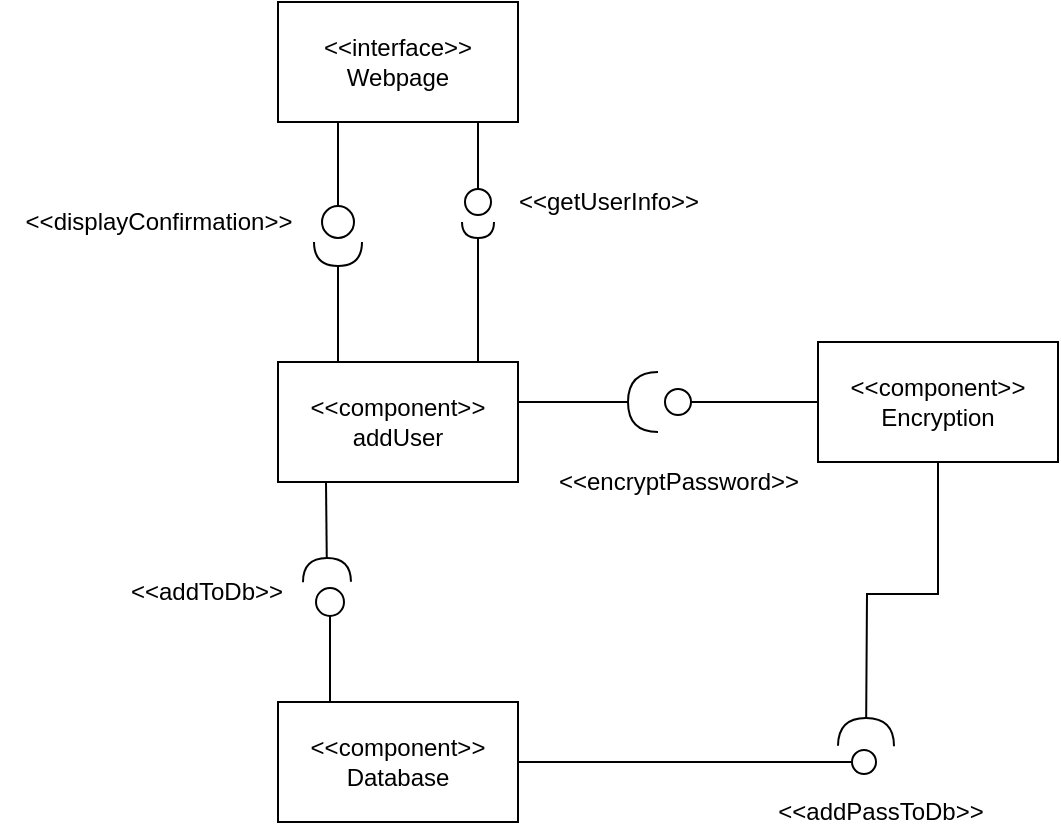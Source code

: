 <mxfile version="13.11.0" type="github" pages="8">
  <diagram id="rUuLZ0CwC7RdWQS-LIV7" name="AddUser">
    <mxGraphModel dx="1245" dy="677" grid="0" gridSize="10" guides="1" tooltips="1" connect="1" arrows="1" fold="1" page="1" pageScale="1" pageWidth="850" pageHeight="1100" math="0" shadow="0">
      <root>
        <mxCell id="APJ0qdRp9DO12fEd-1KZ-0" />
        <mxCell id="APJ0qdRp9DO12fEd-1KZ-1" parent="APJ0qdRp9DO12fEd-1KZ-0" />
        <mxCell id="rYR8tvmNt55ugRfYuJDr-0" value="&lt;div&gt;&amp;lt;&amp;lt;interface&amp;gt;&amp;gt;&lt;/div&gt;&lt;div&gt;Webpage&lt;br&gt;&lt;/div&gt;" style="rounded=0;whiteSpace=wrap;html=1;" parent="APJ0qdRp9DO12fEd-1KZ-1" vertex="1">
          <mxGeometry x="350" y="90" width="120" height="60" as="geometry" />
        </mxCell>
        <mxCell id="YIKrZM4q9rs2u9iW4vzn-6" style="edgeStyle=orthogonalEdgeStyle;rounded=0;orthogonalLoop=1;jettySize=auto;html=1;exitX=1;exitY=0.5;exitDx=0;exitDy=0;endArrow=oval;endFill=0;endSize=12;strokeWidth=1;" edge="1" parent="APJ0qdRp9DO12fEd-1KZ-1" source="BtOhsKKlzof6iraWUFeg-1">
          <mxGeometry relative="1" as="geometry">
            <mxPoint x="643" y="470" as="targetPoint" />
          </mxGeometry>
        </mxCell>
        <mxCell id="BtOhsKKlzof6iraWUFeg-1" value="&lt;div&gt;&amp;lt;&amp;lt;component&amp;gt;&amp;gt;&lt;/div&gt;&lt;div&gt;Database&lt;/div&gt;" style="rounded=0;whiteSpace=wrap;html=1;" parent="APJ0qdRp9DO12fEd-1KZ-1" vertex="1">
          <mxGeometry x="350" y="440" width="120" height="60" as="geometry" />
        </mxCell>
        <mxCell id="ukFtWzsqPvSTF6hQrSi1-1" style="edgeStyle=orthogonalEdgeStyle;rounded=0;orthogonalLoop=1;jettySize=auto;html=1;exitX=0.25;exitY=0;exitDx=0;exitDy=0;startArrow=none;startFill=0;startSize=10;endArrow=halfCircle;endFill=0;endSize=10;" parent="APJ0qdRp9DO12fEd-1KZ-1" source="BtOhsKKlzof6iraWUFeg-2" edge="1">
          <mxGeometry relative="1" as="geometry">
            <mxPoint x="380" y="210" as="targetPoint" />
          </mxGeometry>
        </mxCell>
        <mxCell id="4gtPtELoiswF_e7B3GmN-2" style="edgeStyle=orthogonalEdgeStyle;rounded=0;orthogonalLoop=1;jettySize=auto;html=1;startArrow=none;startFill=0;startSize=14;endArrow=halfCircle;endFill=0;endSize=13;" parent="APJ0qdRp9DO12fEd-1KZ-1" edge="1">
          <mxGeometry relative="1" as="geometry">
            <mxPoint x="540" y="290" as="targetPoint" />
            <mxPoint x="470" y="290" as="sourcePoint" />
          </mxGeometry>
        </mxCell>
        <mxCell id="BtOhsKKlzof6iraWUFeg-2" value="&lt;div&gt;&amp;lt;&amp;lt;component&amp;gt;&amp;gt;&lt;/div&gt;&lt;div&gt;addUser&lt;br&gt;&lt;/div&gt;" style="rounded=0;whiteSpace=wrap;html=1;" parent="APJ0qdRp9DO12fEd-1KZ-1" vertex="1">
          <mxGeometry x="350" y="270" width="120" height="60" as="geometry" />
        </mxCell>
        <mxCell id="BtOhsKKlzof6iraWUFeg-3" value="" style="endArrow=halfCircle;html=1;exitX=0.5;exitY=0;exitDx=0;exitDy=0;endFill=0;" parent="APJ0qdRp9DO12fEd-1KZ-1" edge="1">
          <mxGeometry width="50" height="50" relative="1" as="geometry">
            <mxPoint x="450" y="270" as="sourcePoint" />
            <mxPoint x="450" y="200" as="targetPoint" />
          </mxGeometry>
        </mxCell>
        <mxCell id="BtOhsKKlzof6iraWUFeg-4" value="" style="endArrow=none;html=1;startArrow=oval;startFill=0;startSize=13;" parent="APJ0qdRp9DO12fEd-1KZ-1" edge="1">
          <mxGeometry width="50" height="50" relative="1" as="geometry">
            <mxPoint x="450" y="190" as="sourcePoint" />
            <mxPoint x="450" y="150" as="targetPoint" />
          </mxGeometry>
        </mxCell>
        <mxCell id="BtOhsKKlzof6iraWUFeg-5" value="&amp;lt;&amp;lt;getUserInfo&amp;gt;&amp;gt;" style="text;html=1;align=center;verticalAlign=middle;resizable=0;points=[];autosize=1;" parent="APJ0qdRp9DO12fEd-1KZ-1" vertex="1">
          <mxGeometry x="460" y="180" width="110" height="20" as="geometry" />
        </mxCell>
        <mxCell id="BtOhsKKlzof6iraWUFeg-6" value="" style="endArrow=none;html=1;startArrow=halfCircle;startFill=0;startSize=10;" parent="APJ0qdRp9DO12fEd-1KZ-1" edge="1">
          <mxGeometry width="50" height="50" relative="1" as="geometry">
            <mxPoint x="374.5" y="380" as="sourcePoint" />
            <mxPoint x="374" y="330" as="targetPoint" />
          </mxGeometry>
        </mxCell>
        <mxCell id="BtOhsKKlzof6iraWUFeg-7" value="" style="endArrow=oval;html=1;startArrow=none;startFill=0;endFill=0;endSize=14;" parent="APJ0qdRp9DO12fEd-1KZ-1" edge="1">
          <mxGeometry width="50" height="50" relative="1" as="geometry">
            <mxPoint x="376" y="440" as="sourcePoint" />
            <mxPoint x="376" y="390" as="targetPoint" />
          </mxGeometry>
        </mxCell>
        <mxCell id="BtOhsKKlzof6iraWUFeg-8" value="&amp;lt;&amp;lt;addToDb&amp;gt;&amp;gt;" style="text;html=1;align=center;verticalAlign=middle;resizable=0;points=[];autosize=1;" parent="APJ0qdRp9DO12fEd-1KZ-1" vertex="1">
          <mxGeometry x="269" y="375" width="90" height="20" as="geometry" />
        </mxCell>
        <mxCell id="ukFtWzsqPvSTF6hQrSi1-0" value="" style="endArrow=none;html=1;endFill=0;endSize=22;startArrow=oval;startFill=0;startSize=16;" parent="APJ0qdRp9DO12fEd-1KZ-1" edge="1">
          <mxGeometry width="50" height="50" relative="1" as="geometry">
            <mxPoint x="380" y="200" as="sourcePoint" />
            <mxPoint x="380" y="150" as="targetPoint" />
          </mxGeometry>
        </mxCell>
        <mxCell id="ukFtWzsqPvSTF6hQrSi1-2" value="&amp;lt;&amp;lt;displayConfirmation&amp;gt;&amp;gt;" style="text;html=1;align=center;verticalAlign=middle;resizable=0;points=[];autosize=1;" parent="APJ0qdRp9DO12fEd-1KZ-1" vertex="1">
          <mxGeometry x="211" y="191" width="158" height="18" as="geometry" />
        </mxCell>
        <mxCell id="4gtPtELoiswF_e7B3GmN-1" style="edgeStyle=orthogonalEdgeStyle;rounded=0;orthogonalLoop=1;jettySize=auto;html=1;exitX=0;exitY=0.5;exitDx=0;exitDy=0;startArrow=none;startFill=0;startSize=14;endArrow=oval;endFill=0;endSize=13;" parent="APJ0qdRp9DO12fEd-1KZ-1" source="4gtPtELoiswF_e7B3GmN-0" edge="1">
          <mxGeometry relative="1" as="geometry">
            <mxPoint x="550" y="290" as="targetPoint" />
          </mxGeometry>
        </mxCell>
        <mxCell id="YIKrZM4q9rs2u9iW4vzn-5" style="edgeStyle=orthogonalEdgeStyle;rounded=0;orthogonalLoop=1;jettySize=auto;html=1;exitX=0.5;exitY=1;exitDx=0;exitDy=0;endArrow=halfCircle;endFill=0;endSize=12;strokeWidth=1;" edge="1" parent="APJ0qdRp9DO12fEd-1KZ-1" source="4gtPtELoiswF_e7B3GmN-0">
          <mxGeometry relative="1" as="geometry">
            <mxPoint x="644" y="462" as="targetPoint" />
          </mxGeometry>
        </mxCell>
        <mxCell id="4gtPtELoiswF_e7B3GmN-0" value="&lt;div&gt;&amp;lt;&amp;lt;component&amp;gt;&amp;gt;&lt;/div&gt;&lt;div&gt;Encryption&lt;br&gt;&lt;/div&gt;" style="rounded=0;whiteSpace=wrap;html=1;" parent="APJ0qdRp9DO12fEd-1KZ-1" vertex="1">
          <mxGeometry x="620" y="260" width="120" height="60" as="geometry" />
        </mxCell>
        <mxCell id="4gtPtELoiswF_e7B3GmN-3" value="&amp;lt;&amp;lt;encryptPassword&amp;gt;&amp;gt;" style="text;html=1;align=center;verticalAlign=middle;resizable=0;points=[];autosize=1;" parent="APJ0qdRp9DO12fEd-1KZ-1" vertex="1">
          <mxGeometry x="480" y="320" width="140" height="20" as="geometry" />
        </mxCell>
        <mxCell id="YIKrZM4q9rs2u9iW4vzn-7" value="&amp;lt;&amp;lt;addPassToDb&amp;gt;&amp;gt;" style="text;html=1;align=center;verticalAlign=middle;resizable=0;points=[];autosize=1;" vertex="1" parent="APJ0qdRp9DO12fEd-1KZ-1">
          <mxGeometry x="592" y="486" width="117" height="18" as="geometry" />
        </mxCell>
      </root>
    </mxGraphModel>
  </diagram>
  <diagram id="Y52d5ZKDyGfbD1pGySOu" name="AddCharges">
    <mxGraphModel dx="1245" dy="677" grid="0" gridSize="10" guides="1" tooltips="1" connect="1" arrows="1" fold="1" page="1" pageScale="1" pageWidth="850" pageHeight="1100" math="0" shadow="0">
      <root>
        <mxCell id="0BvvpoM5XRBTN5z0QNdg-0" />
        <mxCell id="0BvvpoM5XRBTN5z0QNdg-1" parent="0BvvpoM5XRBTN5z0QNdg-0" />
        <mxCell id="r_D2R8uP9Z3UjWwnqE-W-1" value="" style="edgeStyle=orthogonalEdgeStyle;rounded=0;orthogonalLoop=1;jettySize=auto;html=1;startArrow=none;startFill=0;startSize=19;endArrow=oval;endFill=0;endSize=17;" parent="0BvvpoM5XRBTN5z0QNdg-1" source="0BvvpoM5XRBTN5z0QNdg-2" edge="1">
          <mxGeometry relative="1" as="geometry">
            <mxPoint x="210" y="181" as="targetPoint" />
          </mxGeometry>
        </mxCell>
        <mxCell id="r_D2R8uP9Z3UjWwnqE-W-5" style="edgeStyle=orthogonalEdgeStyle;rounded=0;orthogonalLoop=1;jettySize=auto;html=1;exitX=1;exitY=0.5;exitDx=0;exitDy=0;startArrow=none;startFill=0;startSize=19;endArrow=oval;endFill=0;endSize=17;" parent="0BvvpoM5XRBTN5z0QNdg-1" source="0BvvpoM5XRBTN5z0QNdg-2" edge="1">
          <mxGeometry relative="1" as="geometry">
            <mxPoint x="480" y="141" as="targetPoint" />
          </mxGeometry>
        </mxCell>
        <mxCell id="0BvvpoM5XRBTN5z0QNdg-2" value="&lt;div&gt;&amp;lt;&amp;lt;interface&amp;gt;&amp;gt;&lt;/div&gt;&lt;div&gt;Webpage&lt;br&gt;&lt;/div&gt;" style="rounded=0;whiteSpace=wrap;html=1;" parent="0BvvpoM5XRBTN5z0QNdg-1" vertex="1">
          <mxGeometry x="150" y="71" width="120" height="60" as="geometry" />
        </mxCell>
        <mxCell id="r_D2R8uP9Z3UjWwnqE-W-0" value="" style="edgeStyle=orthogonalEdgeStyle;rounded=0;orthogonalLoop=1;jettySize=auto;html=1;startArrow=none;startFill=0;startSize=16;endArrow=halfCircle;endFill=0;endSize=12;" parent="0BvvpoM5XRBTN5z0QNdg-1" source="0BvvpoM5XRBTN5z0QNdg-3" edge="1">
          <mxGeometry relative="1" as="geometry">
            <mxPoint x="210" y="191" as="targetPoint" />
          </mxGeometry>
        </mxCell>
        <mxCell id="r_D2R8uP9Z3UjWwnqE-W-12" style="edgeStyle=orthogonalEdgeStyle;rounded=0;orthogonalLoop=1;jettySize=auto;html=1;exitX=1;exitY=0.5;exitDx=0;exitDy=0;startArrow=none;startFill=0;startSize=19;endArrow=oval;endFill=0;endSize=16;" parent="0BvvpoM5XRBTN5z0QNdg-1" source="0BvvpoM5XRBTN5z0QNdg-3" edge="1">
          <mxGeometry relative="1" as="geometry">
            <mxPoint x="350" y="271" as="targetPoint" />
          </mxGeometry>
        </mxCell>
        <mxCell id="r_D2R8uP9Z3UjWwnqE-W-16" style="edgeStyle=orthogonalEdgeStyle;rounded=0;orthogonalLoop=1;jettySize=auto;html=1;exitX=0.25;exitY=1;exitDx=0;exitDy=0;startArrow=none;startFill=0;startSize=14;endArrow=halfCircle;endFill=0;endSize=13;" parent="0BvvpoM5XRBTN5z0QNdg-1" source="0BvvpoM5XRBTN5z0QNdg-3" edge="1">
          <mxGeometry relative="1" as="geometry">
            <mxPoint x="180" y="401" as="targetPoint" />
          </mxGeometry>
        </mxCell>
        <mxCell id="0BvvpoM5XRBTN5z0QNdg-3" value="&lt;div&gt;&amp;lt;&amp;lt;component&amp;gt;&amp;gt;&lt;/div&gt;&lt;div&gt;addCharges&lt;br&gt;&lt;/div&gt;" style="rounded=0;whiteSpace=wrap;html=1;" parent="0BvvpoM5XRBTN5z0QNdg-1" vertex="1">
          <mxGeometry x="150" y="241" width="120" height="60" as="geometry" />
        </mxCell>
        <mxCell id="r_D2R8uP9Z3UjWwnqE-W-4" style="edgeStyle=orthogonalEdgeStyle;rounded=0;orthogonalLoop=1;jettySize=auto;html=1;exitX=0.5;exitY=0;exitDx=0;exitDy=0;startArrow=none;startFill=0;startSize=19;endArrow=halfCircle;endFill=0;endSize=11;" parent="0BvvpoM5XRBTN5z0QNdg-1" source="r_D2R8uP9Z3UjWwnqE-W-2" edge="1">
          <mxGeometry relative="1" as="geometry">
            <mxPoint x="480" y="161" as="targetPoint" />
          </mxGeometry>
        </mxCell>
        <mxCell id="r_D2R8uP9Z3UjWwnqE-W-10" style="edgeStyle=orthogonalEdgeStyle;rounded=0;orthogonalLoop=1;jettySize=auto;html=1;exitX=0.5;exitY=1;exitDx=0;exitDy=0;startArrow=none;startFill=0;startSize=19;endArrow=oval;endFill=0;endSize=16;" parent="0BvvpoM5XRBTN5z0QNdg-1" source="r_D2R8uP9Z3UjWwnqE-W-2" edge="1">
          <mxGeometry relative="1" as="geometry">
            <mxPoint x="480" y="361" as="targetPoint" />
          </mxGeometry>
        </mxCell>
        <mxCell id="r_D2R8uP9Z3UjWwnqE-W-13" style="edgeStyle=orthogonalEdgeStyle;rounded=0;orthogonalLoop=1;jettySize=auto;html=1;exitX=0;exitY=0.5;exitDx=0;exitDy=0;startArrow=none;startFill=0;startSize=14;endArrow=halfCircle;endFill=0;endSize=13;" parent="0BvvpoM5XRBTN5z0QNdg-1" source="r_D2R8uP9Z3UjWwnqE-W-2" edge="1">
          <mxGeometry relative="1" as="geometry">
            <mxPoint x="360" y="271" as="targetPoint" />
          </mxGeometry>
        </mxCell>
        <mxCell id="r_D2R8uP9Z3UjWwnqE-W-2" value="&lt;div&gt;&amp;lt;&amp;lt;component&amp;gt;&amp;gt;&lt;/div&gt;&lt;div&gt;AdminLogin&lt;br&gt;&lt;/div&gt;" style="rounded=0;whiteSpace=wrap;html=1;" parent="0BvvpoM5XRBTN5z0QNdg-1" vertex="1">
          <mxGeometry x="420" y="241" width="120" height="60" as="geometry" />
        </mxCell>
        <mxCell id="r_D2R8uP9Z3UjWwnqE-W-3" value="&amp;lt;&amp;lt;getChargeInformation&amp;gt;&amp;gt;" style="text;html=1;align=center;verticalAlign=middle;resizable=0;points=[];autosize=1;" parent="0BvvpoM5XRBTN5z0QNdg-1" vertex="1">
          <mxGeometry x="220" y="171" width="160" height="20" as="geometry" />
        </mxCell>
        <mxCell id="r_D2R8uP9Z3UjWwnqE-W-6" value="&amp;lt;&amp;lt;getLoginCredentials&amp;gt;&amp;gt;" style="text;html=1;align=center;verticalAlign=middle;resizable=0;points=[];autosize=1;" parent="0BvvpoM5XRBTN5z0QNdg-1" vertex="1">
          <mxGeometry x="480" y="141" width="160" height="20" as="geometry" />
        </mxCell>
        <mxCell id="r_D2R8uP9Z3UjWwnqE-W-7" value="&lt;div&gt;&lt;br&gt;&lt;/div&gt;&lt;div&gt;&lt;br&gt;&lt;/div&gt;" style="text;html=1;align=center;verticalAlign=middle;resizable=0;points=[];autosize=1;" parent="0BvvpoM5XRBTN5z0QNdg-1" vertex="1">
          <mxGeometry x="290" y="426" width="20" height="30" as="geometry" />
        </mxCell>
        <mxCell id="r_D2R8uP9Z3UjWwnqE-W-9" style="edgeStyle=orthogonalEdgeStyle;rounded=0;orthogonalLoop=1;jettySize=auto;html=1;exitX=1;exitY=0.5;exitDx=0;exitDy=0;startArrow=none;startFill=0;startSize=19;endArrow=halfCircle;endFill=0;endSize=11;" parent="0BvvpoM5XRBTN5z0QNdg-1" source="r_D2R8uP9Z3UjWwnqE-W-8" edge="1">
          <mxGeometry relative="1" as="geometry">
            <mxPoint x="410" y="492" as="targetPoint" />
          </mxGeometry>
        </mxCell>
        <mxCell id="_ZDBPK7lSFRtpQAL9qDg-0" style="edgeStyle=orthogonalEdgeStyle;rounded=0;orthogonalLoop=1;jettySize=auto;html=1;exitX=0;exitY=0.5;exitDx=0;exitDy=0;startArrow=none;startFill=0;startSize=14;endArrow=oval;endFill=0;endSize=13;" parent="0BvvpoM5XRBTN5z0QNdg-1" source="r_D2R8uP9Z3UjWwnqE-W-8" edge="1">
          <mxGeometry relative="1" as="geometry">
            <mxPoint x="180" y="401" as="targetPoint" />
          </mxGeometry>
        </mxCell>
        <mxCell id="r_D2R8uP9Z3UjWwnqE-W-8" value="&lt;div&gt;&amp;lt;&amp;lt;component&amp;gt;&amp;gt;&lt;/div&gt;&lt;div&gt;Database&lt;br&gt;&lt;/div&gt;" style="rounded=0;whiteSpace=wrap;html=1;" parent="0BvvpoM5XRBTN5z0QNdg-1" vertex="1">
          <mxGeometry x="216" y="462" width="120" height="60" as="geometry" />
        </mxCell>
        <mxCell id="r_D2R8uP9Z3UjWwnqE-W-11" value="&amp;lt;&amp;lt;checkCredentials&amp;gt;&amp;gt;" style="text;html=1;align=center;verticalAlign=middle;resizable=0;points=[];autosize=1;" parent="0BvvpoM5XRBTN5z0QNdg-1" vertex="1">
          <mxGeometry x="493" y="352" width="134" height="18" as="geometry" />
        </mxCell>
        <mxCell id="r_D2R8uP9Z3UjWwnqE-W-14" value="&amp;lt;&amp;lt;login&amp;gt;&amp;gt;" style="text;html=1;align=center;verticalAlign=middle;resizable=0;points=[];autosize=1;" parent="0BvvpoM5XRBTN5z0QNdg-1" vertex="1">
          <mxGeometry x="330" y="291" width="70" height="20" as="geometry" />
        </mxCell>
        <mxCell id="_ZDBPK7lSFRtpQAL9qDg-1" value="&amp;lt;&amp;lt;insertRecord&amp;gt;&amp;gt;" style="text;html=1;align=center;verticalAlign=middle;resizable=0;points=[];autosize=1;" parent="0BvvpoM5XRBTN5z0QNdg-1" vertex="1">
          <mxGeometry x="190" y="381" width="110" height="20" as="geometry" />
        </mxCell>
        <mxCell id="1KN_psqOtUP6KYfmQrgA-3" style="edgeStyle=orthogonalEdgeStyle;rounded=0;orthogonalLoop=1;jettySize=auto;html=1;exitX=0.25;exitY=0;exitDx=0;exitDy=0;endArrow=halfCircle;endFill=0;endSize=11;" parent="0BvvpoM5XRBTN5z0QNdg-1" source="1KN_psqOtUP6KYfmQrgA-2" edge="1">
          <mxGeometry relative="1" as="geometry">
            <mxPoint x="480" y="371" as="targetPoint" />
            <Array as="points">
              <mxPoint x="480" y="466" />
            </Array>
          </mxGeometry>
        </mxCell>
        <mxCell id="huDFsj3wrUm5wMAF_o9S-0" style="edgeStyle=orthogonalEdgeStyle;rounded=0;orthogonalLoop=1;jettySize=auto;html=1;exitX=0;exitY=0.5;exitDx=0;exitDy=0;endArrow=oval;endFill=0;endSize=13;strokeWidth=1;" edge="1" parent="0BvvpoM5XRBTN5z0QNdg-1" source="1KN_psqOtUP6KYfmQrgA-2">
          <mxGeometry relative="1" as="geometry">
            <mxPoint x="407" y="491" as="targetPoint" />
            <Array as="points">
              <mxPoint x="445" y="491" />
              <mxPoint x="412" y="491" />
            </Array>
          </mxGeometry>
        </mxCell>
        <mxCell id="1KN_psqOtUP6KYfmQrgA-2" value="Encryption" style="rounded=0;whiteSpace=wrap;html=1;" parent="0BvvpoM5XRBTN5z0QNdg-1" vertex="1">
          <mxGeometry x="445" y="466" width="120" height="60" as="geometry" />
        </mxCell>
        <mxCell id="huDFsj3wrUm5wMAF_o9S-1" value="&amp;lt;&amp;lt;getCredentials&amp;gt;&amp;gt;" style="text;html=1;align=center;verticalAlign=middle;resizable=0;points=[];autosize=1;" vertex="1" parent="0BvvpoM5XRBTN5z0QNdg-1">
          <mxGeometry x="341" y="446" width="125" height="18" as="geometry" />
        </mxCell>
      </root>
    </mxGraphModel>
  </diagram>
  <diagram id="g2hip7DmW2aXxMmxixf6" name="payCharges">
    <mxGraphModel dx="1245" dy="677" grid="0" gridSize="10" guides="1" tooltips="1" connect="1" arrows="1" fold="1" page="1" pageScale="1" pageWidth="850" pageHeight="1100" math="0" shadow="0">
      <root>
        <mxCell id="o1U7pOWKb4e2-C12Hc4e-0" />
        <mxCell id="o1U7pOWKb4e2-C12Hc4e-1" parent="o1U7pOWKb4e2-C12Hc4e-0" />
        <mxCell id="kvjqeFdl-s6JHgCzIYXw-2" style="edgeStyle=orthogonalEdgeStyle;rounded=0;orthogonalLoop=1;jettySize=auto;html=1;exitX=0.75;exitY=1;exitDx=0;exitDy=0;startArrow=none;startFill=0;startSize=14;endArrow=oval;endFill=0;endSize=13;" parent="o1U7pOWKb4e2-C12Hc4e-1" source="o1U7pOWKb4e2-C12Hc4e-2" edge="1">
          <mxGeometry relative="1" as="geometry">
            <mxPoint x="290" y="165" as="targetPoint" />
          </mxGeometry>
        </mxCell>
        <mxCell id="Txd__PKAfKwo9zWXBHOz-5" style="edgeStyle=orthogonalEdgeStyle;rounded=0;orthogonalLoop=1;jettySize=auto;html=1;exitX=1;exitY=0.5;exitDx=0;exitDy=0;startArrow=none;startFill=0;startSize=14;endArrow=halfCircle;endFill=0;endSize=11;" parent="o1U7pOWKb4e2-C12Hc4e-1" source="o1U7pOWKb4e2-C12Hc4e-2" edge="1">
          <mxGeometry relative="1" as="geometry">
            <mxPoint x="500" y="135" as="targetPoint" />
          </mxGeometry>
        </mxCell>
        <mxCell id="M8tEgS714E-qbR6xGa32-0" style="edgeStyle=orthogonalEdgeStyle;rounded=0;orthogonalLoop=1;jettySize=auto;html=1;exitX=0.25;exitY=1;exitDx=0;exitDy=0;endArrow=oval;endFill=0;endSize=11;" parent="o1U7pOWKb4e2-C12Hc4e-1" source="o1U7pOWKb4e2-C12Hc4e-2" edge="1">
          <mxGeometry relative="1" as="geometry">
            <mxPoint x="230" y="164" as="targetPoint" />
          </mxGeometry>
        </mxCell>
        <mxCell id="o1U7pOWKb4e2-C12Hc4e-2" value="&lt;div&gt;&amp;lt;&amp;lt;interface&amp;gt;&amp;gt;&lt;/div&gt;&lt;div&gt;Webpage&lt;br&gt;&lt;/div&gt;" style="rounded=0;whiteSpace=wrap;html=1;" parent="o1U7pOWKb4e2-C12Hc4e-1" vertex="1">
          <mxGeometry x="200" y="65" width="120" height="60" as="geometry" />
        </mxCell>
        <mxCell id="kvjqeFdl-s6JHgCzIYXw-1" style="edgeStyle=orthogonalEdgeStyle;rounded=0;orthogonalLoop=1;jettySize=auto;html=1;exitX=0.75;exitY=0;exitDx=0;exitDy=0;startArrow=none;startFill=0;startSize=14;endArrow=halfCircle;endFill=0;endSize=10;" parent="o1U7pOWKb4e2-C12Hc4e-1" source="kvjqeFdl-s6JHgCzIYXw-0" edge="1">
          <mxGeometry relative="1" as="geometry">
            <mxPoint x="290" y="175" as="targetPoint" />
          </mxGeometry>
        </mxCell>
        <mxCell id="Txd__PKAfKwo9zWXBHOz-2" style="edgeStyle=orthogonalEdgeStyle;rounded=0;orthogonalLoop=1;jettySize=auto;html=1;exitX=1;exitY=0.5;exitDx=0;exitDy=0;startArrow=none;startFill=0;startSize=14;endArrow=oval;endFill=0;endSize=14;" parent="o1U7pOWKb4e2-C12Hc4e-1" source="kvjqeFdl-s6JHgCzIYXw-0" edge="1">
          <mxGeometry relative="1" as="geometry">
            <mxPoint x="390" y="255" as="targetPoint" />
          </mxGeometry>
        </mxCell>
        <mxCell id="-b95Hkb9FhqtMwTolk68-4" style="edgeStyle=orthogonalEdgeStyle;rounded=0;orthogonalLoop=1;jettySize=auto;html=1;exitX=0.5;exitY=1;exitDx=0;exitDy=0;startArrow=none;startFill=0;startSize=14;endArrow=halfCircle;endFill=0;endSize=15;" parent="o1U7pOWKb4e2-C12Hc4e-1" source="kvjqeFdl-s6JHgCzIYXw-0" edge="1">
          <mxGeometry relative="1" as="geometry">
            <mxPoint x="280" y="395" as="targetPoint" />
          </mxGeometry>
        </mxCell>
        <mxCell id="M8tEgS714E-qbR6xGa32-1" style="edgeStyle=orthogonalEdgeStyle;rounded=0;orthogonalLoop=1;jettySize=auto;html=1;exitX=0.25;exitY=0;exitDx=0;exitDy=0;endArrow=halfCircle;endFill=0;endSize=9;" parent="o1U7pOWKb4e2-C12Hc4e-1" source="kvjqeFdl-s6JHgCzIYXw-0" edge="1">
          <mxGeometry relative="1" as="geometry">
            <mxPoint x="230" y="170" as="targetPoint" />
          </mxGeometry>
        </mxCell>
        <mxCell id="kvjqeFdl-s6JHgCzIYXw-0" value="&lt;div&gt;&amp;lt;&amp;lt;component&amp;gt;&amp;gt;&lt;/div&gt;&lt;div&gt;payCharges&lt;br&gt;&lt;/div&gt;" style="rounded=0;whiteSpace=wrap;html=1;" parent="o1U7pOWKb4e2-C12Hc4e-1" vertex="1">
          <mxGeometry x="200" y="225" width="120" height="60" as="geometry" />
        </mxCell>
        <mxCell id="kvjqeFdl-s6JHgCzIYXw-3" value="&amp;lt;&amp;lt;getPaymentAmount&amp;gt;&amp;gt;" style="text;html=1;align=center;verticalAlign=middle;resizable=0;points=[];autosize=1;" parent="o1U7pOWKb4e2-C12Hc4e-1" vertex="1">
          <mxGeometry x="295" y="136" width="145" height="18" as="geometry" />
        </mxCell>
        <mxCell id="Txd__PKAfKwo9zWXBHOz-1" style="edgeStyle=orthogonalEdgeStyle;rounded=0;orthogonalLoop=1;jettySize=auto;html=1;exitX=0;exitY=0.5;exitDx=0;exitDy=0;startArrow=none;startFill=0;startSize=14;endArrow=halfCircle;endFill=0;endSize=10;" parent="o1U7pOWKb4e2-C12Hc4e-1" source="kvjqeFdl-s6JHgCzIYXw-5" edge="1">
          <mxGeometry relative="1" as="geometry">
            <mxPoint x="400" y="255" as="targetPoint" />
          </mxGeometry>
        </mxCell>
        <mxCell id="Txd__PKAfKwo9zWXBHOz-4" style="edgeStyle=orthogonalEdgeStyle;rounded=0;orthogonalLoop=1;jettySize=auto;html=1;exitX=0.5;exitY=0;exitDx=0;exitDy=0;startArrow=none;startFill=0;startSize=14;endArrow=oval;endFill=0;endSize=14;" parent="o1U7pOWKb4e2-C12Hc4e-1" source="kvjqeFdl-s6JHgCzIYXw-5" edge="1">
          <mxGeometry relative="1" as="geometry">
            <mxPoint x="500" y="145" as="targetPoint" />
          </mxGeometry>
        </mxCell>
        <mxCell id="-b95Hkb9FhqtMwTolk68-0" style="edgeStyle=orthogonalEdgeStyle;rounded=0;orthogonalLoop=1;jettySize=auto;html=1;exitX=0.5;exitY=1;exitDx=0;exitDy=0;startArrow=none;startFill=0;startSize=14;endArrow=halfCircle;endFill=0;endSize=12;" parent="o1U7pOWKb4e2-C12Hc4e-1" source="kvjqeFdl-s6JHgCzIYXw-5" edge="1">
          <mxGeometry relative="1" as="geometry">
            <mxPoint x="500" y="335" as="targetPoint" />
            <Array as="points">
              <mxPoint x="500" y="291" />
              <mxPoint x="500" y="291" />
            </Array>
          </mxGeometry>
        </mxCell>
        <mxCell id="kvjqeFdl-s6JHgCzIYXw-5" value="&lt;div&gt;&amp;lt;&amp;lt;component&amp;gt;&amp;gt;&lt;/div&gt;&lt;div&gt;StudentLogin&lt;br&gt;&lt;/div&gt;" style="rounded=0;whiteSpace=wrap;html=1;" parent="o1U7pOWKb4e2-C12Hc4e-1" vertex="1">
          <mxGeometry x="440" y="225" width="120" height="60" as="geometry" />
        </mxCell>
        <mxCell id="Txd__PKAfKwo9zWXBHOz-3" value="&amp;lt;&amp;lt;getStudentId&amp;gt;&amp;gt;" style="text;html=1;align=center;verticalAlign=middle;resizable=0;points=[];autosize=1;" parent="o1U7pOWKb4e2-C12Hc4e-1" vertex="1">
          <mxGeometry x="320" y="275" width="110" height="20" as="geometry" />
        </mxCell>
        <mxCell id="Txd__PKAfKwo9zWXBHOz-6" value="&amp;lt;&amp;lt;getLoginInfo&amp;gt;&amp;gt;" style="text;html=1;align=center;verticalAlign=middle;resizable=0;points=[];autosize=1;" parent="o1U7pOWKb4e2-C12Hc4e-1" vertex="1">
          <mxGeometry x="510" y="125" width="110" height="20" as="geometry" />
        </mxCell>
        <mxCell id="-b95Hkb9FhqtMwTolk68-5" style="edgeStyle=orthogonalEdgeStyle;rounded=0;orthogonalLoop=1;jettySize=auto;html=1;exitX=0;exitY=0.5;exitDx=0;exitDy=0;startArrow=none;startFill=0;startSize=14;endArrow=oval;endFill=0;endSize=15;" parent="o1U7pOWKb4e2-C12Hc4e-1" source="Txd__PKAfKwo9zWXBHOz-7" edge="1">
          <mxGeometry relative="1" as="geometry">
            <mxPoint x="280" y="405" as="targetPoint" />
          </mxGeometry>
        </mxCell>
        <mxCell id="Wo9IdA7aXLj50emo480V-1" style="edgeStyle=orthogonalEdgeStyle;rounded=0;orthogonalLoop=1;jettySize=auto;html=1;exitX=0.5;exitY=0;exitDx=0;exitDy=0;endArrow=oval;endFill=0;endSize=13;strokeWidth=1;" edge="1" parent="o1U7pOWKb4e2-C12Hc4e-1" source="Txd__PKAfKwo9zWXBHOz-7">
          <mxGeometry relative="1" as="geometry">
            <mxPoint x="500" y="458" as="targetPoint" />
          </mxGeometry>
        </mxCell>
        <mxCell id="Txd__PKAfKwo9zWXBHOz-7" value="&lt;div&gt;&amp;lt;&amp;lt;component&amp;gt;&amp;gt;&lt;/div&gt;&lt;div&gt;Database&lt;br&gt;&lt;/div&gt;" style="rounded=0;whiteSpace=wrap;html=1;" parent="o1U7pOWKb4e2-C12Hc4e-1" vertex="1">
          <mxGeometry x="440" y="483" width="120" height="60" as="geometry" />
        </mxCell>
        <mxCell id="Q16AgtfCARrohyMwURim-1" style="edgeStyle=orthogonalEdgeStyle;rounded=0;orthogonalLoop=1;jettySize=auto;html=1;exitX=0.5;exitY=0;exitDx=0;exitDy=0;endArrow=oval;endFill=0;endSize=13;strokeWidth=1;" edge="1" parent="o1U7pOWKb4e2-C12Hc4e-1" source="Txd__PKAfKwo9zWXBHOz-8">
          <mxGeometry relative="1" as="geometry">
            <mxPoint x="502" y="343" as="targetPoint" />
          </mxGeometry>
        </mxCell>
        <mxCell id="Wo9IdA7aXLj50emo480V-2" style="edgeStyle=orthogonalEdgeStyle;rounded=0;orthogonalLoop=1;jettySize=auto;html=1;exitX=0.5;exitY=1;exitDx=0;exitDy=0;endArrow=halfCircle;endFill=0;endSize=13;strokeWidth=1;" edge="1" parent="o1U7pOWKb4e2-C12Hc4e-1" source="Txd__PKAfKwo9zWXBHOz-8">
          <mxGeometry relative="1" as="geometry">
            <mxPoint x="500" y="455" as="targetPoint" />
          </mxGeometry>
        </mxCell>
        <mxCell id="Txd__PKAfKwo9zWXBHOz-8" value="&lt;div&gt;&amp;lt;&amp;lt;component&amp;gt;&amp;gt;&lt;/div&gt;&lt;div&gt;Encryption&lt;br&gt;&lt;/div&gt;" style="rounded=0;whiteSpace=wrap;html=1;" parent="o1U7pOWKb4e2-C12Hc4e-1" vertex="1">
          <mxGeometry x="440" y="369" width="120" height="60" as="geometry" />
        </mxCell>
        <mxCell id="-b95Hkb9FhqtMwTolk68-2" value="&amp;lt;&amp;lt;verifyCredentials&amp;gt;&amp;gt;" style="text;html=1;align=center;verticalAlign=middle;resizable=0;points=[];autosize=1;" parent="o1U7pOWKb4e2-C12Hc4e-1" vertex="1">
          <mxGeometry x="348" y="328" width="138" height="18" as="geometry" />
        </mxCell>
        <mxCell id="-b95Hkb9FhqtMwTolk68-6" value="&amp;lt;&amp;lt;addNewTransaction&amp;gt;&amp;gt;" style="text;html=1;align=center;verticalAlign=middle;resizable=0;points=[];autosize=1;" parent="o1U7pOWKb4e2-C12Hc4e-1" vertex="1">
          <mxGeometry x="116" y="403" width="150" height="20" as="geometry" />
        </mxCell>
        <mxCell id="M8tEgS714E-qbR6xGa32-2" value="&amp;lt;&amp;lt;display&amp;gt;&amp;gt;" style="text;html=1;align=center;verticalAlign=middle;resizable=0;points=[];autosize=1;" parent="o1U7pOWKb4e2-C12Hc4e-1" vertex="1">
          <mxGeometry x="143" y="142" width="75" height="18" as="geometry" />
        </mxCell>
        <mxCell id="Wo9IdA7aXLj50emo480V-3" value="&amp;lt;&amp;lt;getCredentials&amp;gt;&amp;gt;" style="text;html=1;align=center;verticalAlign=middle;resizable=0;points=[];autosize=1;" vertex="1" parent="o1U7pOWKb4e2-C12Hc4e-1">
          <mxGeometry x="519" y="447" width="125" height="18" as="geometry" />
        </mxCell>
      </root>
    </mxGraphModel>
  </diagram>
  <diagram id="1wzU1umJ06EHqtjQU-Fl" name="ER_Diagram">
    <mxGraphModel dx="903" dy="513" grid="0" gridSize="10" guides="1" tooltips="1" connect="1" arrows="1" fold="1" page="1" pageScale="1" pageWidth="850" pageHeight="1100" math="0" shadow="0">
      <root>
        <mxCell id="0Ox-fh44xJBKeiEa8GLi-0" />
        <mxCell id="0Ox-fh44xJBKeiEa8GLi-1" parent="0Ox-fh44xJBKeiEa8GLi-0" />
        <mxCell id="0Ox-fh44xJBKeiEa8GLi-14" style="edgeStyle=orthogonalEdgeStyle;rounded=0;orthogonalLoop=1;jettySize=auto;html=1;exitX=0;exitY=0.75;exitDx=0;exitDy=0;entryX=1;entryY=0.5;entryDx=0;entryDy=0;endArrow=none;endFill=0;endSize=13;" parent="0Ox-fh44xJBKeiEa8GLi-1" source="0Ox-fh44xJBKeiEa8GLi-4" target="0Ox-fh44xJBKeiEa8GLi-12" edge="1">
          <mxGeometry relative="1" as="geometry" />
        </mxCell>
        <mxCell id="0Ox-fh44xJBKeiEa8GLi-15" style="edgeStyle=orthogonalEdgeStyle;rounded=0;orthogonalLoop=1;jettySize=auto;html=1;exitX=0;exitY=0.5;exitDx=0;exitDy=0;entryX=1;entryY=1;entryDx=0;entryDy=0;endArrow=none;endFill=0;endSize=13;" parent="0Ox-fh44xJBKeiEa8GLi-1" source="0Ox-fh44xJBKeiEa8GLi-4" target="0Ox-fh44xJBKeiEa8GLi-10" edge="1">
          <mxGeometry relative="1" as="geometry" />
        </mxCell>
        <mxCell id="0Ox-fh44xJBKeiEa8GLi-17" style="edgeStyle=orthogonalEdgeStyle;rounded=0;orthogonalLoop=1;jettySize=auto;html=1;exitX=0;exitY=0;exitDx=0;exitDy=0;entryX=1;entryY=1;entryDx=0;entryDy=0;endArrow=none;endFill=0;endSize=13;" parent="0Ox-fh44xJBKeiEa8GLi-1" source="0Ox-fh44xJBKeiEa8GLi-4" target="0Ox-fh44xJBKeiEa8GLi-9" edge="1">
          <mxGeometry relative="1" as="geometry" />
        </mxCell>
        <mxCell id="0Ox-fh44xJBKeiEa8GLi-18" style="edgeStyle=orthogonalEdgeStyle;rounded=0;orthogonalLoop=1;jettySize=auto;html=1;exitX=0.25;exitY=0;exitDx=0;exitDy=0;entryX=0.667;entryY=0.975;entryDx=0;entryDy=0;entryPerimeter=0;endArrow=none;endFill=0;endSize=13;" parent="0Ox-fh44xJBKeiEa8GLi-1" source="0Ox-fh44xJBKeiEa8GLi-4" target="0Ox-fh44xJBKeiEa8GLi-8" edge="1">
          <mxGeometry relative="1" as="geometry" />
        </mxCell>
        <mxCell id="0Ox-fh44xJBKeiEa8GLi-19" style="edgeStyle=orthogonalEdgeStyle;rounded=0;orthogonalLoop=1;jettySize=auto;html=1;exitX=0.75;exitY=0;exitDx=0;exitDy=0;entryX=0.286;entryY=1;entryDx=0;entryDy=0;entryPerimeter=0;endArrow=none;endFill=0;endSize=13;" parent="0Ox-fh44xJBKeiEa8GLi-1" source="0Ox-fh44xJBKeiEa8GLi-4" target="0Ox-fh44xJBKeiEa8GLi-5" edge="1">
          <mxGeometry relative="1" as="geometry" />
        </mxCell>
        <mxCell id="0Ox-fh44xJBKeiEa8GLi-20" style="edgeStyle=orthogonalEdgeStyle;rounded=0;orthogonalLoop=1;jettySize=auto;html=1;exitX=1;exitY=0;exitDx=0;exitDy=0;entryX=0.017;entryY=0.7;entryDx=0;entryDy=0;entryPerimeter=0;endArrow=none;endFill=0;endSize=13;" parent="0Ox-fh44xJBKeiEa8GLi-1" source="0Ox-fh44xJBKeiEa8GLi-4" target="0Ox-fh44xJBKeiEa8GLi-6" edge="1">
          <mxGeometry relative="1" as="geometry" />
        </mxCell>
        <mxCell id="0Ox-fh44xJBKeiEa8GLi-21" style="edgeStyle=orthogonalEdgeStyle;rounded=0;orthogonalLoop=1;jettySize=auto;html=1;exitX=1;exitY=0.25;exitDx=0;exitDy=0;entryX=0;entryY=0.5;entryDx=0;entryDy=0;endArrow=none;endFill=0;endSize=13;" parent="0Ox-fh44xJBKeiEa8GLi-1" source="0Ox-fh44xJBKeiEa8GLi-4" target="0Ox-fh44xJBKeiEa8GLi-7" edge="1">
          <mxGeometry relative="1" as="geometry" />
        </mxCell>
        <mxCell id="0Ox-fh44xJBKeiEa8GLi-4" value="Student" style="rounded=0;whiteSpace=wrap;html=1;" parent="0Ox-fh44xJBKeiEa8GLi-1" vertex="1">
          <mxGeometry x="360" y="150" width="120" height="60" as="geometry" />
        </mxCell>
        <mxCell id="0Ox-fh44xJBKeiEa8GLi-5" value="firstName" style="ellipse;whiteSpace=wrap;html=1;" parent="0Ox-fh44xJBKeiEa8GLi-1" vertex="1">
          <mxGeometry x="430" y="40" width="70" height="40" as="geometry" />
        </mxCell>
        <mxCell id="0Ox-fh44xJBKeiEa8GLi-6" value="lastName" style="ellipse;whiteSpace=wrap;html=1;" parent="0Ox-fh44xJBKeiEa8GLi-1" vertex="1">
          <mxGeometry x="510" y="80" width="60" height="40" as="geometry" />
        </mxCell>
        <mxCell id="0Ox-fh44xJBKeiEa8GLi-7" value="birthDate" style="ellipse;whiteSpace=wrap;html=1;" parent="0Ox-fh44xJBKeiEa8GLi-1" vertex="1">
          <mxGeometry x="530" y="140" width="60" height="40" as="geometry" />
        </mxCell>
        <mxCell id="0Ox-fh44xJBKeiEa8GLi-8" value="Address" style="ellipse;whiteSpace=wrap;html=1;" parent="0Ox-fh44xJBKeiEa8GLi-1" vertex="1">
          <mxGeometry x="350" y="40" width="60" height="40" as="geometry" />
        </mxCell>
        <mxCell id="0Ox-fh44xJBKeiEa8GLi-9" value="Email" style="ellipse;whiteSpace=wrap;html=1;" parent="0Ox-fh44xJBKeiEa8GLi-1" vertex="1">
          <mxGeometry x="280" y="70" width="60" height="40" as="geometry" />
        </mxCell>
        <mxCell id="0Ox-fh44xJBKeiEa8GLi-10" value="studentId" style="ellipse;whiteSpace=wrap;html=1;fontStyle=4" parent="0Ox-fh44xJBKeiEa8GLi-1" vertex="1">
          <mxGeometry x="250" y="120" width="60" height="40" as="geometry" />
        </mxCell>
        <mxCell id="0Ox-fh44xJBKeiEa8GLi-12" value="Password" style="ellipse;whiteSpace=wrap;html=1;" parent="0Ox-fh44xJBKeiEa8GLi-1" vertex="1">
          <mxGeometry x="240" y="180" width="60" height="40" as="geometry" />
        </mxCell>
        <mxCell id="0Ox-fh44xJBKeiEa8GLi-33" style="edgeStyle=orthogonalEdgeStyle;rounded=0;orthogonalLoop=1;jettySize=auto;html=1;exitX=1;exitY=0;exitDx=0;exitDy=0;entryX=0;entryY=0.5;entryDx=0;entryDy=0;startArrow=none;startFill=0;endArrow=none;endFill=0;endSize=4;strokeWidth=1;" parent="0Ox-fh44xJBKeiEa8GLi-1" source="0Ox-fh44xJBKeiEa8GLi-24" target="0Ox-fh44xJBKeiEa8GLi-28" edge="1">
          <mxGeometry relative="1" as="geometry">
            <mxPoint x="467" y="226" as="sourcePoint" />
          </mxGeometry>
        </mxCell>
        <mxCell id="0Ox-fh44xJBKeiEa8GLi-31" style="edgeStyle=orthogonalEdgeStyle;rounded=0;orthogonalLoop=1;jettySize=auto;html=1;exitX=1;exitY=0.5;exitDx=0;exitDy=0;entryX=0;entryY=0.5;entryDx=0;entryDy=0;startArrow=none;startFill=0;endArrow=none;endFill=0;endSize=4;strokeWidth=1;" parent="0Ox-fh44xJBKeiEa8GLi-1" source="0Ox-fh44xJBKeiEa8GLi-24" target="0Ox-fh44xJBKeiEa8GLi-27" edge="1">
          <mxGeometry relative="1" as="geometry" />
        </mxCell>
        <mxCell id="ZJ6srp5GLv_tN0fBGskM-0" style="edgeStyle=orthogonalEdgeStyle;rounded=0;orthogonalLoop=1;jettySize=auto;html=1;exitX=0.5;exitY=0;exitDx=0;exitDy=0;entryX=0.583;entryY=1.033;entryDx=0;entryDy=0;endArrow=none;endFill=0;endSize=12;strokeWidth=1;entryPerimeter=0;" edge="1" parent="0Ox-fh44xJBKeiEa8GLi-1" source="0Ox-fh44xJBKeiEa8GLi-24" target="0Ox-fh44xJBKeiEa8GLi-4">
          <mxGeometry relative="1" as="geometry" />
        </mxCell>
        <mxCell id="0Ox-fh44xJBKeiEa8GLi-24" value="Transaction" style="whiteSpace=wrap;html=1;rounded=0;" parent="0Ox-fh44xJBKeiEa8GLi-1" vertex="1">
          <mxGeometry x="367" y="316" width="120" height="60" as="geometry" />
        </mxCell>
        <mxCell id="0Ox-fh44xJBKeiEa8GLi-27" value="amount" style="ellipse;whiteSpace=wrap;html=1;" parent="0Ox-fh44xJBKeiEa8GLi-1" vertex="1">
          <mxGeometry x="547" y="326" width="80" height="40" as="geometry" />
        </mxCell>
        <mxCell id="0Ox-fh44xJBKeiEa8GLi-28" value="date" style="ellipse;whiteSpace=wrap;html=1;" parent="0Ox-fh44xJBKeiEa8GLi-1" vertex="1">
          <mxGeometry x="537" y="256" width="80" height="40" as="geometry" />
        </mxCell>
        <mxCell id="0Ox-fh44xJBKeiEa8GLi-35" style="edgeStyle=orthogonalEdgeStyle;rounded=0;orthogonalLoop=1;jettySize=auto;html=1;exitX=1;exitY=0.5;exitDx=0;exitDy=0;entryX=0;entryY=0.5;entryDx=0;entryDy=0;startArrow=none;startFill=0;endArrow=none;endFill=0;endSize=4;strokeWidth=1;" parent="0Ox-fh44xJBKeiEa8GLi-1" source="0Ox-fh44xJBKeiEa8GLi-29" target="0Ox-fh44xJBKeiEa8GLi-24" edge="1">
          <mxGeometry relative="1" as="geometry" />
        </mxCell>
        <mxCell id="0Ox-fh44xJBKeiEa8GLi-29" value="&lt;u&gt;transId&lt;/u&gt;" style="ellipse;whiteSpace=wrap;html=1;" parent="0Ox-fh44xJBKeiEa8GLi-1" vertex="1">
          <mxGeometry x="217" y="326" width="80" height="40" as="geometry" />
        </mxCell>
        <mxCell id="0Ox-fh44xJBKeiEa8GLi-38" style="edgeStyle=orthogonalEdgeStyle;rounded=0;orthogonalLoop=1;jettySize=auto;html=1;exitX=0;exitY=0.25;exitDx=0;exitDy=0;startArrow=none;startFill=0;endArrow=none;endFill=0;endSize=4;strokeWidth=1;" parent="0Ox-fh44xJBKeiEa8GLi-1" source="0Ox-fh44xJBKeiEa8GLi-36" edge="1">
          <mxGeometry relative="1" as="geometry">
            <mxPoint x="357" y="506" as="targetPoint" />
          </mxGeometry>
        </mxCell>
        <mxCell id="0Ox-fh44xJBKeiEa8GLi-39" style="edgeStyle=orthogonalEdgeStyle;rounded=0;orthogonalLoop=1;jettySize=auto;html=1;exitX=0;exitY=0.75;exitDx=0;exitDy=0;startArrow=none;startFill=0;endArrow=none;endFill=0;endSize=4;strokeWidth=1;" parent="0Ox-fh44xJBKeiEa8GLi-1" source="0Ox-fh44xJBKeiEa8GLi-36" edge="1">
          <mxGeometry relative="1" as="geometry">
            <mxPoint x="507" y="506" as="targetPoint" />
          </mxGeometry>
        </mxCell>
        <mxCell id="0Ox-fh44xJBKeiEa8GLi-46" style="edgeStyle=orthogonalEdgeStyle;rounded=0;orthogonalLoop=1;jettySize=auto;html=1;exitX=1;exitY=0.5;exitDx=0;exitDy=0;entryX=0.5;entryY=1;entryDx=0;entryDy=0;startArrow=none;startFill=0;endArrow=none;endFill=0;endSize=4;strokeWidth=1;" parent="0Ox-fh44xJBKeiEa8GLi-1" source="0Ox-fh44xJBKeiEa8GLi-36" target="0Ox-fh44xJBKeiEa8GLi-24" edge="1">
          <mxGeometry relative="1" as="geometry" />
        </mxCell>
        <mxCell id="0Ox-fh44xJBKeiEa8GLi-36" value="ISA" style="triangle;whiteSpace=wrap;html=1;rounded=0;direction=north;" parent="0Ox-fh44xJBKeiEa8GLi-1" vertex="1">
          <mxGeometry x="387" y="406" width="80" height="60" as="geometry" />
        </mxCell>
        <mxCell id="0Ox-fh44xJBKeiEa8GLi-42" value="Charge" style="rounded=0;whiteSpace=wrap;html=1;" parent="0Ox-fh44xJBKeiEa8GLi-1" vertex="1">
          <mxGeometry x="307" y="506" width="100" height="50" as="geometry" />
        </mxCell>
        <mxCell id="0Ox-fh44xJBKeiEa8GLi-45" style="edgeStyle=orthogonalEdgeStyle;rounded=0;orthogonalLoop=1;jettySize=auto;html=1;exitX=1;exitY=0.5;exitDx=0;exitDy=0;entryX=0;entryY=0.5;entryDx=0;entryDy=0;startArrow=none;startFill=0;endArrow=none;endFill=0;endSize=4;strokeWidth=1;" parent="0Ox-fh44xJBKeiEa8GLi-1" source="0Ox-fh44xJBKeiEa8GLi-43" target="0Ox-fh44xJBKeiEa8GLi-44" edge="1">
          <mxGeometry relative="1" as="geometry" />
        </mxCell>
        <mxCell id="0Ox-fh44xJBKeiEa8GLi-43" value="Payment" style="rounded=0;whiteSpace=wrap;html=1;" parent="0Ox-fh44xJBKeiEa8GLi-1" vertex="1">
          <mxGeometry x="467" y="506" width="100" height="50" as="geometry" />
        </mxCell>
        <mxCell id="0Ox-fh44xJBKeiEa8GLi-44" value="payMethod" style="ellipse;whiteSpace=wrap;html=1;" parent="0Ox-fh44xJBKeiEa8GLi-1" vertex="1">
          <mxGeometry x="657" y="511" width="80" height="40" as="geometry" />
        </mxCell>
        <mxCell id="ZJ6srp5GLv_tN0fBGskM-2" style="edgeStyle=orthogonalEdgeStyle;rounded=0;orthogonalLoop=1;jettySize=auto;html=1;exitX=1;exitY=1;exitDx=0;exitDy=0;entryX=0.1;entryY=0.033;entryDx=0;entryDy=0;entryPerimeter=0;endArrow=none;endFill=0;endSize=12;strokeWidth=1;" edge="1" parent="0Ox-fh44xJBKeiEa8GLi-1" source="ZJ6srp5GLv_tN0fBGskM-1" target="0Ox-fh44xJBKeiEa8GLi-24">
          <mxGeometry relative="1" as="geometry" />
        </mxCell>
        <mxCell id="ZJ6srp5GLv_tN0fBGskM-1" value="studentId" style="ellipse;whiteSpace=wrap;html=1;" vertex="1" parent="0Ox-fh44xJBKeiEa8GLi-1">
          <mxGeometry x="277" y="245" width="59" height="42" as="geometry" />
        </mxCell>
        <mxCell id="ZJ6srp5GLv_tN0fBGskM-4" style="edgeStyle=orthogonalEdgeStyle;rounded=0;orthogonalLoop=1;jettySize=auto;html=1;exitX=1;exitY=0.5;exitDx=0;exitDy=0;entryX=0;entryY=0.5;entryDx=0;entryDy=0;endArrow=none;endFill=0;endSize=12;strokeWidth=1;" edge="1" parent="0Ox-fh44xJBKeiEa8GLi-1" source="ZJ6srp5GLv_tN0fBGskM-3" target="0Ox-fh44xJBKeiEa8GLi-42">
          <mxGeometry relative="1" as="geometry" />
        </mxCell>
        <mxCell id="ZJ6srp5GLv_tN0fBGskM-3" value="isPaid" style="ellipse;whiteSpace=wrap;html=1;" vertex="1" parent="0Ox-fh44xJBKeiEa8GLi-1">
          <mxGeometry x="166" y="507.5" width="81" height="47" as="geometry" />
        </mxCell>
      </root>
    </mxGraphModel>
  </diagram>
  <diagram id="X0-42vYhp9DcA-TeuK1h" name="System Use Case">
    <mxGraphModel dx="1245" dy="677" grid="0" gridSize="10" guides="1" tooltips="1" connect="1" arrows="1" fold="1" page="1" pageScale="1" pageWidth="850" pageHeight="1100" math="0" shadow="0">
      <root>
        <mxCell id="mZUVnoC9Q8g2g_x3BrMC-0" />
        <mxCell id="mZUVnoC9Q8g2g_x3BrMC-1" parent="mZUVnoC9Q8g2g_x3BrMC-0" />
        <mxCell id="mZUVnoC9Q8g2g_x3BrMC-2" value="" style="rounded=0;whiteSpace=wrap;html=1;" parent="mZUVnoC9Q8g2g_x3BrMC-1" vertex="1">
          <mxGeometry x="220" y="60" width="310" height="390" as="geometry" />
        </mxCell>
        <mxCell id="mZUVnoC9Q8g2g_x3BrMC-3" value="Student" style="shape=umlActor;verticalLabelPosition=bottom;verticalAlign=top;html=1;outlineConnect=0;" parent="mZUVnoC9Q8g2g_x3BrMC-1" vertex="1">
          <mxGeometry x="110" y="150" width="30" height="60" as="geometry" />
        </mxCell>
        <mxCell id="mZUVnoC9Q8g2g_x3BrMC-4" value="Admin" style="shape=umlActor;verticalLabelPosition=bottom;verticalAlign=top;html=1;outlineConnect=0;" parent="mZUVnoC9Q8g2g_x3BrMC-1" vertex="1">
          <mxGeometry x="610" y="140" width="30" height="60" as="geometry" />
        </mxCell>
        <mxCell id="mZUVnoC9Q8g2g_x3BrMC-5" value="Create Student Account" style="ellipse;whiteSpace=wrap;html=1;" parent="mZUVnoC9Q8g2g_x3BrMC-1" vertex="1">
          <mxGeometry x="310" y="70" width="110" height="60" as="geometry" />
        </mxCell>
        <mxCell id="mZUVnoC9Q8g2g_x3BrMC-6" value="Login" style="ellipse;whiteSpace=wrap;html=1;" parent="mZUVnoC9Q8g2g_x3BrMC-1" vertex="1">
          <mxGeometry x="310" y="150" width="110" height="60" as="geometry" />
        </mxCell>
        <mxCell id="mZUVnoC9Q8g2g_x3BrMC-7" value="Add Charges to Student Account" style="ellipse;whiteSpace=wrap;html=1;" parent="mZUVnoC9Q8g2g_x3BrMC-1" vertex="1">
          <mxGeometry x="315" y="225" width="100" height="60" as="geometry" />
        </mxCell>
        <mxCell id="mZUVnoC9Q8g2g_x3BrMC-8" value="View Summary of Charges on Student Account" style="ellipse;whiteSpace=wrap;html=1;" parent="mZUVnoC9Q8g2g_x3BrMC-1" vertex="1">
          <mxGeometry x="230" y="290" width="120" height="70" as="geometry" />
        </mxCell>
        <mxCell id="mZUVnoC9Q8g2g_x3BrMC-9" value="Pay Charges on Account" style="ellipse;whiteSpace=wrap;html=1;" parent="mZUVnoC9Q8g2g_x3BrMC-1" vertex="1">
          <mxGeometry x="410" y="360" width="110" height="60" as="geometry" />
        </mxCell>
        <mxCell id="mZUVnoC9Q8g2g_x3BrMC-11" value="" style="endArrow=none;html=1;strokeWidth=1;entryX=0.5;entryY=0.5;entryDx=0;entryDy=0;entryPerimeter=0;" parent="mZUVnoC9Q8g2g_x3BrMC-1" target="mZUVnoC9Q8g2g_x3BrMC-4" edge="1">
          <mxGeometry width="50" height="50" relative="1" as="geometry">
            <mxPoint x="420" y="100" as="sourcePoint" />
            <mxPoint x="470" y="50" as="targetPoint" />
          </mxGeometry>
        </mxCell>
        <mxCell id="mZUVnoC9Q8g2g_x3BrMC-12" value="" style="endArrow=none;html=1;strokeWidth=1;entryX=0;entryY=0.5;entryDx=0;entryDy=0;exitX=1;exitY=0.333;exitDx=0;exitDy=0;exitPerimeter=0;" parent="mZUVnoC9Q8g2g_x3BrMC-1" source="mZUVnoC9Q8g2g_x3BrMC-3" target="mZUVnoC9Q8g2g_x3BrMC-5" edge="1">
          <mxGeometry width="50" height="50" relative="1" as="geometry">
            <mxPoint x="140" y="180" as="sourcePoint" />
            <mxPoint x="190" y="130" as="targetPoint" />
          </mxGeometry>
        </mxCell>
        <mxCell id="mZUVnoC9Q8g2g_x3BrMC-13" value="" style="endArrow=none;html=1;strokeWidth=1;entryX=0;entryY=0.5;entryDx=0;entryDy=0;" parent="mZUVnoC9Q8g2g_x3BrMC-1" target="mZUVnoC9Q8g2g_x3BrMC-6" edge="1">
          <mxGeometry width="50" height="50" relative="1" as="geometry">
            <mxPoint x="130" y="180" as="sourcePoint" />
            <mxPoint x="180" y="130" as="targetPoint" />
          </mxGeometry>
        </mxCell>
        <mxCell id="mZUVnoC9Q8g2g_x3BrMC-14" value="" style="endArrow=none;html=1;strokeWidth=1;exitX=1;exitY=0.5;exitDx=0;exitDy=0;" parent="mZUVnoC9Q8g2g_x3BrMC-1" source="mZUVnoC9Q8g2g_x3BrMC-6" edge="1">
          <mxGeometry width="50" height="50" relative="1" as="geometry">
            <mxPoint x="570" y="220" as="sourcePoint" />
            <mxPoint x="620" y="170" as="targetPoint" />
          </mxGeometry>
        </mxCell>
        <mxCell id="mZUVnoC9Q8g2g_x3BrMC-15" value="" style="endArrow=none;html=1;strokeWidth=1;exitX=1;exitY=0.5;exitDx=0;exitDy=0;" parent="mZUVnoC9Q8g2g_x3BrMC-1" source="mZUVnoC9Q8g2g_x3BrMC-7" edge="1">
          <mxGeometry width="50" height="50" relative="1" as="geometry">
            <mxPoint x="570" y="230" as="sourcePoint" />
            <mxPoint x="620" y="180" as="targetPoint" />
          </mxGeometry>
        </mxCell>
        <mxCell id="mZUVnoC9Q8g2g_x3BrMC-16" value="" style="endArrow=none;html=1;strokeWidth=1;entryX=0;entryY=0;entryDx=0;entryDy=0;" parent="mZUVnoC9Q8g2g_x3BrMC-1" target="mZUVnoC9Q8g2g_x3BrMC-8" edge="1">
          <mxGeometry width="50" height="50" relative="1" as="geometry">
            <mxPoint x="140" y="190" as="sourcePoint" />
            <mxPoint x="190" y="140" as="targetPoint" />
          </mxGeometry>
        </mxCell>
        <mxCell id="mZUVnoC9Q8g2g_x3BrMC-18" value="" style="endArrow=none;dashed=1;html=1;strokeWidth=1;entryX=0;entryY=0;entryDx=0;entryDy=0;" parent="mZUVnoC9Q8g2g_x3BrMC-1" target="mZUVnoC9Q8g2g_x3BrMC-9" edge="1">
          <mxGeometry width="50" height="50" relative="1" as="geometry">
            <mxPoint x="350" y="330" as="sourcePoint" />
            <mxPoint x="400" y="280" as="targetPoint" />
          </mxGeometry>
        </mxCell>
        <mxCell id="mZUVnoC9Q8g2g_x3BrMC-19" value="&amp;lt;&amp;lt;include&amp;gt;&amp;gt;" style="text;html=1;align=center;verticalAlign=middle;resizable=0;points=[];autosize=1;" parent="mZUVnoC9Q8g2g_x3BrMC-1" vertex="1">
          <mxGeometry x="370" y="320" width="80" height="20" as="geometry" />
        </mxCell>
      </root>
    </mxGraphModel>
  </diagram>
  <diagram id="W6msj8FaF53vA8pc9nwO" name="Add_User_Activity">
    <mxGraphModel dx="1245" dy="677" grid="0" gridSize="10" guides="1" tooltips="1" connect="1" arrows="1" fold="1" page="1" pageScale="1" pageWidth="850" pageHeight="1100" math="0" shadow="0">
      <root>
        <mxCell id="WJz-HdgSztvtKBJ_V2SH-0" />
        <mxCell id="WJz-HdgSztvtKBJ_V2SH-1" parent="WJz-HdgSztvtKBJ_V2SH-0" />
        <mxCell id="HblRID2O2vWyrOYia8Yn-5" style="edgeStyle=orthogonalEdgeStyle;rounded=0;orthogonalLoop=1;jettySize=auto;html=1;exitX=0.5;exitY=1;exitDx=0;exitDy=0;entryX=0.5;entryY=0;entryDx=0;entryDy=0;startArrow=none;startFill=0;endArrow=block;endFill=1;endSize=4;strokeWidth=1;" parent="WJz-HdgSztvtKBJ_V2SH-1" source="HblRID2O2vWyrOYia8Yn-0" target="HblRID2O2vWyrOYia8Yn-4" edge="1">
          <mxGeometry relative="1" as="geometry" />
        </mxCell>
        <mxCell id="HblRID2O2vWyrOYia8Yn-0" value="" style="ellipse;whiteSpace=wrap;html=1;aspect=fixed;fillColor=#000000;" parent="WJz-HdgSztvtKBJ_V2SH-1" vertex="1">
          <mxGeometry x="300" y="60" width="30" height="30" as="geometry" />
        </mxCell>
        <mxCell id="HblRID2O2vWyrOYia8Yn-1" value="" style="group" parent="WJz-HdgSztvtKBJ_V2SH-1" vertex="1" connectable="0">
          <mxGeometry x="300" y="860" width="40" height="40" as="geometry" />
        </mxCell>
        <mxCell id="HblRID2O2vWyrOYia8Yn-2" value="" style="ellipse;whiteSpace=wrap;html=1;aspect=fixed;fillColor=#FFFFFF;" parent="HblRID2O2vWyrOYia8Yn-1" vertex="1">
          <mxGeometry width="40" height="40" as="geometry" />
        </mxCell>
        <mxCell id="HblRID2O2vWyrOYia8Yn-3" value="" style="ellipse;whiteSpace=wrap;html=1;aspect=fixed;fillColor=#000000;" parent="HblRID2O2vWyrOYia8Yn-1" vertex="1">
          <mxGeometry x="5" y="5" width="30" height="30" as="geometry" />
        </mxCell>
        <mxCell id="HblRID2O2vWyrOYia8Yn-11" value="" style="edgeStyle=orthogonalEdgeStyle;rounded=0;orthogonalLoop=1;jettySize=auto;html=1;startArrow=none;startFill=0;endArrow=block;endFill=1;endSize=4;strokeWidth=1;" parent="WJz-HdgSztvtKBJ_V2SH-1" target="HblRID2O2vWyrOYia8Yn-10" edge="1">
          <mxGeometry relative="1" as="geometry">
            <mxPoint x="320" y="190" as="sourcePoint" />
          </mxGeometry>
        </mxCell>
        <mxCell id="HblRID2O2vWyrOYia8Yn-4" value="Prompt for user information" style="rounded=1;whiteSpace=wrap;html=1;fillColor=#FFFFFF;" parent="WJz-HdgSztvtKBJ_V2SH-1" vertex="1">
          <mxGeometry x="260" y="140" width="110" height="50" as="geometry" />
        </mxCell>
        <mxCell id="HblRID2O2vWyrOYia8Yn-9" value="" style="edgeStyle=orthogonalEdgeStyle;rounded=0;orthogonalLoop=1;jettySize=auto;html=1;startArrow=none;startFill=0;endArrow=block;endFill=1;endSize=4;strokeWidth=1;" parent="WJz-HdgSztvtKBJ_V2SH-1" source="HblRID2O2vWyrOYia8Yn-6" target="HblRID2O2vWyrOYia8Yn-8" edge="1">
          <mxGeometry relative="1" as="geometry" />
        </mxCell>
        <mxCell id="HblRID2O2vWyrOYia8Yn-6" value="Check if entered Student Id corresponds to existing account" style="whiteSpace=wrap;html=1;rounded=1;fillColor=#FFFFFF;" parent="WJz-HdgSztvtKBJ_V2SH-1" vertex="1">
          <mxGeometry x="260" y="460" width="120" height="60" as="geometry" />
        </mxCell>
        <mxCell id="HblRID2O2vWyrOYia8Yn-24" style="edgeStyle=orthogonalEdgeStyle;rounded=0;orthogonalLoop=1;jettySize=auto;html=1;exitX=0.5;exitY=1;exitDx=0;exitDy=0;entryX=0.5;entryY=0;entryDx=0;entryDy=0;startArrow=none;startFill=0;endArrow=block;endFill=1;endSize=4;strokeWidth=1;" parent="WJz-HdgSztvtKBJ_V2SH-1" source="HblRID2O2vWyrOYia8Yn-8" target="HblRID2O2vWyrOYia8Yn-19" edge="1">
          <mxGeometry relative="1" as="geometry" />
        </mxCell>
        <mxCell id="kpTpKpXkXj-aOSjfITB6-2" style="edgeStyle=orthogonalEdgeStyle;rounded=0;orthogonalLoop=1;jettySize=auto;html=1;exitX=0;exitY=0.5;exitDx=0;exitDy=0;entryX=0.5;entryY=1;entryDx=0;entryDy=0;startArrow=none;startFill=0;endArrow=block;endFill=1;endSize=4;strokeWidth=1;" parent="WJz-HdgSztvtKBJ_V2SH-1" source="HblRID2O2vWyrOYia8Yn-8" target="kpTpKpXkXj-aOSjfITB6-1" edge="1">
          <mxGeometry relative="1" as="geometry" />
        </mxCell>
        <mxCell id="HblRID2O2vWyrOYia8Yn-8" value="" style="rhombus;whiteSpace=wrap;html=1;fillColor=#FFFFFF;" parent="WJz-HdgSztvtKBJ_V2SH-1" vertex="1">
          <mxGeometry x="287.5" y="560" width="65" height="70" as="geometry" />
        </mxCell>
        <mxCell id="HblRID2O2vWyrOYia8Yn-13" value="" style="edgeStyle=orthogonalEdgeStyle;rounded=0;orthogonalLoop=1;jettySize=auto;html=1;startArrow=none;startFill=0;endArrow=block;endFill=1;endSize=4;strokeWidth=1;" parent="WJz-HdgSztvtKBJ_V2SH-1" source="HblRID2O2vWyrOYia8Yn-10" target="HblRID2O2vWyrOYia8Yn-12" edge="1">
          <mxGeometry relative="1" as="geometry" />
        </mxCell>
        <mxCell id="HblRID2O2vWyrOYia8Yn-10" value="Button Pressed" style="rounded=1;whiteSpace=wrap;html=1;fillColor=#FFFFFF;" parent="WJz-HdgSztvtKBJ_V2SH-1" vertex="1">
          <mxGeometry x="260" y="240" width="120" height="60" as="geometry" />
        </mxCell>
        <mxCell id="HblRID2O2vWyrOYia8Yn-14" value="" style="edgeStyle=orthogonalEdgeStyle;rounded=0;orthogonalLoop=1;jettySize=auto;html=1;startArrow=none;startFill=0;endArrow=block;endFill=1;endSize=4;strokeWidth=1;" parent="WJz-HdgSztvtKBJ_V2SH-1" source="HblRID2O2vWyrOYia8Yn-12" target="HblRID2O2vWyrOYia8Yn-6" edge="1">
          <mxGeometry relative="1" as="geometry" />
        </mxCell>
        <mxCell id="HblRID2O2vWyrOYia8Yn-17" value="" style="edgeStyle=orthogonalEdgeStyle;rounded=0;orthogonalLoop=1;jettySize=auto;html=1;startArrow=none;startFill=0;endArrow=block;endFill=1;endSize=4;strokeWidth=1;" parent="WJz-HdgSztvtKBJ_V2SH-1" source="HblRID2O2vWyrOYia8Yn-12" target="HblRID2O2vWyrOYia8Yn-16" edge="1">
          <mxGeometry relative="1" as="geometry" />
        </mxCell>
        <mxCell id="HblRID2O2vWyrOYia8Yn-12" value="" style="rhombus;whiteSpace=wrap;html=1;fillColor=#FFFFFF;" parent="WJz-HdgSztvtKBJ_V2SH-1" vertex="1">
          <mxGeometry x="286.25" y="340" width="67.5" height="60" as="geometry" />
        </mxCell>
        <mxCell id="HblRID2O2vWyrOYia8Yn-15" value="(submit button)" style="text;html=1;align=center;verticalAlign=middle;resizable=0;points=[];autosize=1;" parent="WJz-HdgSztvtKBJ_V2SH-1" vertex="1">
          <mxGeometry x="320" y="420" width="100" height="20" as="geometry" />
        </mxCell>
        <mxCell id="kpTpKpXkXj-aOSjfITB6-0" style="edgeStyle=orthogonalEdgeStyle;rounded=0;orthogonalLoop=1;jettySize=auto;html=1;exitX=0.5;exitY=1;exitDx=0;exitDy=0;entryX=1;entryY=0.5;entryDx=0;entryDy=0;startArrow=none;startFill=0;endArrow=block;endFill=1;endSize=4;strokeWidth=1;" parent="WJz-HdgSztvtKBJ_V2SH-1" source="HblRID2O2vWyrOYia8Yn-16" target="HblRID2O2vWyrOYia8Yn-2" edge="1">
          <mxGeometry relative="1" as="geometry" />
        </mxCell>
        <mxCell id="HblRID2O2vWyrOYia8Yn-16" value="Display Student Functionality menu" style="rounded=1;whiteSpace=wrap;html=1;fillColor=#FFFFFF;" parent="WJz-HdgSztvtKBJ_V2SH-1" vertex="1">
          <mxGeometry x="450" y="345" width="110" height="50" as="geometry" />
        </mxCell>
        <mxCell id="HblRID2O2vWyrOYia8Yn-18" value="(back button)" style="text;html=1;align=center;verticalAlign=middle;resizable=0;points=[];autosize=1;" parent="WJz-HdgSztvtKBJ_V2SH-1" vertex="1">
          <mxGeometry x="335" y="340" width="90" height="20" as="geometry" />
        </mxCell>
        <mxCell id="HblRID2O2vWyrOYia8Yn-23" style="edgeStyle=orthogonalEdgeStyle;rounded=0;orthogonalLoop=1;jettySize=auto;html=1;exitX=0.5;exitY=1;exitDx=0;exitDy=0;entryX=0.5;entryY=0;entryDx=0;entryDy=0;startArrow=none;startFill=0;endArrow=block;endFill=1;endSize=4;strokeWidth=1;" parent="WJz-HdgSztvtKBJ_V2SH-1" source="HblRID2O2vWyrOYia8Yn-19" target="HblRID2O2vWyrOYia8Yn-21" edge="1">
          <mxGeometry relative="1" as="geometry" />
        </mxCell>
        <mxCell id="HblRID2O2vWyrOYia8Yn-19" value="Add User Information to database" style="rounded=1;whiteSpace=wrap;html=1;fillColor=#FFFFFF;" parent="WJz-HdgSztvtKBJ_V2SH-1" vertex="1">
          <mxGeometry x="260" y="670" width="120" height="60" as="geometry" />
        </mxCell>
        <mxCell id="HblRID2O2vWyrOYia8Yn-22" style="edgeStyle=orthogonalEdgeStyle;rounded=0;orthogonalLoop=1;jettySize=auto;html=1;exitX=0.5;exitY=1;exitDx=0;exitDy=0;entryX=0.5;entryY=0;entryDx=0;entryDy=0;startArrow=none;startFill=0;endArrow=block;endFill=1;endSize=4;strokeWidth=1;" parent="WJz-HdgSztvtKBJ_V2SH-1" source="HblRID2O2vWyrOYia8Yn-21" target="HblRID2O2vWyrOYia8Yn-2" edge="1">
          <mxGeometry relative="1" as="geometry" />
        </mxCell>
        <mxCell id="HblRID2O2vWyrOYia8Yn-21" value="Display confirmation message" style="rounded=1;whiteSpace=wrap;html=1;fillColor=#FFFFFF;" parent="WJz-HdgSztvtKBJ_V2SH-1" vertex="1">
          <mxGeometry x="260" y="770" width="120" height="60" as="geometry" />
        </mxCell>
        <mxCell id="HblRID2O2vWyrOYia8Yn-25" value="(no existing account)" style="text;html=1;align=center;verticalAlign=middle;resizable=0;points=[];autosize=1;" parent="WJz-HdgSztvtKBJ_V2SH-1" vertex="1">
          <mxGeometry x="320" y="640" width="130" height="20" as="geometry" />
        </mxCell>
        <mxCell id="kpTpKpXkXj-aOSjfITB6-4" style="edgeStyle=orthogonalEdgeStyle;rounded=0;orthogonalLoop=1;jettySize=auto;html=1;exitX=0.5;exitY=0;exitDx=0;exitDy=0;entryX=0;entryY=0.5;entryDx=0;entryDy=0;startArrow=none;startFill=0;endArrow=block;endFill=1;endSize=4;strokeWidth=1;" parent="WJz-HdgSztvtKBJ_V2SH-1" source="kpTpKpXkXj-aOSjfITB6-1" target="HblRID2O2vWyrOYia8Yn-4" edge="1">
          <mxGeometry relative="1" as="geometry" />
        </mxCell>
        <mxCell id="kpTpKpXkXj-aOSjfITB6-1" value="Print message stating that id corresponds to existing account" style="rounded=1;whiteSpace=wrap;html=1;fillColor=#FFFFFF;" parent="WJz-HdgSztvtKBJ_V2SH-1" vertex="1">
          <mxGeometry x="70" y="460" width="120" height="60" as="geometry" />
        </mxCell>
        <mxCell id="kpTpKpXkXj-aOSjfITB6-3" value="(existing account)" style="text;html=1;align=center;verticalAlign=middle;resizable=0;points=[];autosize=1;" parent="WJz-HdgSztvtKBJ_V2SH-1" vertex="1">
          <mxGeometry x="190" y="570" width="110" height="20" as="geometry" />
        </mxCell>
      </root>
    </mxGraphModel>
  </diagram>
  <diagram id="bvN5JvWEWwm-qROEAO3w" name="Add_Charges_Activity">
    <mxGraphModel dx="903" dy="513" grid="0" gridSize="10" guides="1" tooltips="1" connect="1" arrows="1" fold="1" page="1" pageScale="1" pageWidth="850" pageHeight="1100" math="0" shadow="0">
      <root>
        <mxCell id="NIZiTLnPe4nAo5zHL0sU-0" />
        <mxCell id="NIZiTLnPe4nAo5zHL0sU-1" parent="NIZiTLnPe4nAo5zHL0sU-0" />
        <mxCell id="GBZ55ptHRMrOgoUgpFrr-1" value="" style="edgeStyle=orthogonalEdgeStyle;rounded=0;orthogonalLoop=1;jettySize=auto;html=1;startArrow=none;startFill=0;endArrow=block;endFill=1;endSize=4;strokeWidth=1;" parent="NIZiTLnPe4nAo5zHL0sU-1" source="4jC3F2Fkw06yWmMMZuoX-0" target="GBZ55ptHRMrOgoUgpFrr-0" edge="1">
          <mxGeometry relative="1" as="geometry" />
        </mxCell>
        <mxCell id="4jC3F2Fkw06yWmMMZuoX-0" value="" style="ellipse;whiteSpace=wrap;html=1;aspect=fixed;fillColor=#000000;" parent="NIZiTLnPe4nAo5zHL0sU-1" vertex="1">
          <mxGeometry x="285" y="100" width="30" height="30" as="geometry" />
        </mxCell>
        <mxCell id="HXjGQLHY0LFVL8eBqZvI-0" value="" style="group" parent="NIZiTLnPe4nAo5zHL0sU-1" vertex="1" connectable="0">
          <mxGeometry x="282.5" y="860" width="40" height="40" as="geometry" />
        </mxCell>
        <mxCell id="HXjGQLHY0LFVL8eBqZvI-1" value="" style="ellipse;whiteSpace=wrap;html=1;aspect=fixed;fillColor=#FFFFFF;" parent="HXjGQLHY0LFVL8eBqZvI-0" vertex="1">
          <mxGeometry width="40" height="40" as="geometry" />
        </mxCell>
        <mxCell id="HXjGQLHY0LFVL8eBqZvI-2" value="" style="ellipse;whiteSpace=wrap;html=1;aspect=fixed;fillColor=#000000;" parent="HXjGQLHY0LFVL8eBqZvI-0" vertex="1">
          <mxGeometry x="5" y="5" width="30" height="30" as="geometry" />
        </mxCell>
        <mxCell id="GBZ55ptHRMrOgoUgpFrr-3" value="" style="edgeStyle=orthogonalEdgeStyle;rounded=0;orthogonalLoop=1;jettySize=auto;html=1;startArrow=none;startFill=0;endArrow=block;endFill=1;endSize=4;strokeWidth=1;" parent="NIZiTLnPe4nAo5zHL0sU-1" source="GBZ55ptHRMrOgoUgpFrr-0" target="GBZ55ptHRMrOgoUgpFrr-2" edge="1">
          <mxGeometry relative="1" as="geometry" />
        </mxCell>
        <mxCell id="GBZ55ptHRMrOgoUgpFrr-0" value="Prompt for Student Id and charge amount" style="rounded=1;whiteSpace=wrap;html=1;fillColor=#FFFFFF;" parent="NIZiTLnPe4nAo5zHL0sU-1" vertex="1">
          <mxGeometry x="240" y="160" width="120" height="60" as="geometry" />
        </mxCell>
        <mxCell id="GBZ55ptHRMrOgoUgpFrr-5" value="" style="edgeStyle=orthogonalEdgeStyle;rounded=0;orthogonalLoop=1;jettySize=auto;html=1;startArrow=none;startFill=0;endArrow=block;endFill=1;endSize=4;strokeWidth=1;" parent="NIZiTLnPe4nAo5zHL0sU-1" source="GBZ55ptHRMrOgoUgpFrr-2" target="GBZ55ptHRMrOgoUgpFrr-4" edge="1">
          <mxGeometry relative="1" as="geometry" />
        </mxCell>
        <mxCell id="GBZ55ptHRMrOgoUgpFrr-2" value="Button Pressed" style="whiteSpace=wrap;html=1;rounded=1;fillColor=#FFFFFF;" parent="NIZiTLnPe4nAo5zHL0sU-1" vertex="1">
          <mxGeometry x="240" y="260" width="120" height="60" as="geometry" />
        </mxCell>
        <mxCell id="GBZ55ptHRMrOgoUgpFrr-7" value="" style="edgeStyle=orthogonalEdgeStyle;rounded=0;orthogonalLoop=1;jettySize=auto;html=1;startArrow=none;startFill=0;endArrow=block;endFill=1;endSize=4;strokeWidth=1;" parent="NIZiTLnPe4nAo5zHL0sU-1" source="GBZ55ptHRMrOgoUgpFrr-4" target="GBZ55ptHRMrOgoUgpFrr-6" edge="1">
          <mxGeometry relative="1" as="geometry" />
        </mxCell>
        <mxCell id="GBZ55ptHRMrOgoUgpFrr-10" style="edgeStyle=orthogonalEdgeStyle;rounded=0;orthogonalLoop=1;jettySize=auto;html=1;exitX=1;exitY=0.5;exitDx=0;exitDy=0;entryX=0;entryY=0.5;entryDx=0;entryDy=0;startArrow=none;startFill=0;endArrow=block;endFill=1;endSize=4;strokeWidth=1;" parent="NIZiTLnPe4nAo5zHL0sU-1" source="GBZ55ptHRMrOgoUgpFrr-4" target="GBZ55ptHRMrOgoUgpFrr-9" edge="1">
          <mxGeometry relative="1" as="geometry" />
        </mxCell>
        <mxCell id="GBZ55ptHRMrOgoUgpFrr-4" value="" style="rhombus;whiteSpace=wrap;html=1;fillColor=#FFFFFF;" parent="NIZiTLnPe4nAo5zHL0sU-1" vertex="1">
          <mxGeometry x="262.5" y="360" width="75" height="60" as="geometry" />
        </mxCell>
        <mxCell id="GBZ55ptHRMrOgoUgpFrr-14" value="" style="edgeStyle=orthogonalEdgeStyle;rounded=0;orthogonalLoop=1;jettySize=auto;html=1;startArrow=none;startFill=0;endArrow=block;endFill=1;endSize=4;strokeWidth=1;" parent="NIZiTLnPe4nAo5zHL0sU-1" source="GBZ55ptHRMrOgoUgpFrr-6" target="GBZ55ptHRMrOgoUgpFrr-13" edge="1">
          <mxGeometry relative="1" as="geometry" />
        </mxCell>
        <mxCell id="GBZ55ptHRMrOgoUgpFrr-6" value="Verify account ID" style="rounded=1;whiteSpace=wrap;html=1;fillColor=#FFFFFF;" parent="NIZiTLnPe4nAo5zHL0sU-1" vertex="1">
          <mxGeometry x="242.5" y="450" width="115" height="50" as="geometry" />
        </mxCell>
        <mxCell id="GBZ55ptHRMrOgoUgpFrr-8" value="(submit button)" style="text;html=1;align=center;verticalAlign=middle;resizable=0;points=[];autosize=1;" parent="NIZiTLnPe4nAo5zHL0sU-1" vertex="1">
          <mxGeometry x="305" y="420" width="100" height="20" as="geometry" />
        </mxCell>
        <mxCell id="GBZ55ptHRMrOgoUgpFrr-12" style="edgeStyle=orthogonalEdgeStyle;rounded=0;orthogonalLoop=1;jettySize=auto;html=1;exitX=0.5;exitY=1;exitDx=0;exitDy=0;entryX=1;entryY=0.5;entryDx=0;entryDy=0;startArrow=none;startFill=0;endArrow=block;endFill=1;endSize=4;strokeWidth=1;" parent="NIZiTLnPe4nAo5zHL0sU-1" source="GBZ55ptHRMrOgoUgpFrr-9" target="HXjGQLHY0LFVL8eBqZvI-1" edge="1">
          <mxGeometry relative="1" as="geometry" />
        </mxCell>
        <mxCell id="GBZ55ptHRMrOgoUgpFrr-9" value="Go back to Admin Functionality menu" style="rounded=1;whiteSpace=wrap;html=1;fillColor=#FFFFFF;" parent="NIZiTLnPe4nAo5zHL0sU-1" vertex="1">
          <mxGeometry x="585" y="360" width="120" height="60" as="geometry" />
        </mxCell>
        <mxCell id="GBZ55ptHRMrOgoUgpFrr-11" value="(Back button)" style="text;html=1;align=center;verticalAlign=middle;resizable=0;points=[];autosize=1;" parent="NIZiTLnPe4nAo5zHL0sU-1" vertex="1">
          <mxGeometry x="337.5" y="360" width="90" height="20" as="geometry" />
        </mxCell>
        <mxCell id="GBZ55ptHRMrOgoUgpFrr-16" style="edgeStyle=orthogonalEdgeStyle;rounded=0;orthogonalLoop=1;jettySize=auto;html=1;entryX=0.5;entryY=1;entryDx=0;entryDy=0;startArrow=none;startFill=0;endArrow=block;endFill=1;endSize=4;strokeWidth=1;" parent="NIZiTLnPe4nAo5zHL0sU-1" source="GBZ55ptHRMrOgoUgpFrr-13" target="GBZ55ptHRMrOgoUgpFrr-15" edge="1">
          <mxGeometry relative="1" as="geometry" />
        </mxCell>
        <mxCell id="GBZ55ptHRMrOgoUgpFrr-19" value="" style="edgeStyle=orthogonalEdgeStyle;rounded=0;orthogonalLoop=1;jettySize=auto;html=1;startArrow=none;startFill=0;endArrow=block;endFill=1;endSize=4;strokeWidth=1;" parent="NIZiTLnPe4nAo5zHL0sU-1" source="GBZ55ptHRMrOgoUgpFrr-13" target="GBZ55ptHRMrOgoUgpFrr-18" edge="1">
          <mxGeometry relative="1" as="geometry">
            <Array as="points">
              <mxPoint x="300" y="650" />
              <mxPoint x="300" y="650" />
            </Array>
          </mxGeometry>
        </mxCell>
        <mxCell id="GBZ55ptHRMrOgoUgpFrr-13" value="" style="rhombus;whiteSpace=wrap;html=1;fillColor=#FFFFFF;" parent="NIZiTLnPe4nAo5zHL0sU-1" vertex="1">
          <mxGeometry x="260" y="540" width="80" height="80" as="geometry" />
        </mxCell>
        <mxCell id="GBZ55ptHRMrOgoUgpFrr-24" style="edgeStyle=orthogonalEdgeStyle;rounded=0;orthogonalLoop=1;jettySize=auto;html=1;exitX=0.5;exitY=0;exitDx=0;exitDy=0;entryX=0;entryY=0.25;entryDx=0;entryDy=0;startArrow=none;startFill=0;endArrow=block;endFill=1;endSize=4;strokeWidth=1;" parent="NIZiTLnPe4nAo5zHL0sU-1" source="GBZ55ptHRMrOgoUgpFrr-15" target="GBZ55ptHRMrOgoUgpFrr-0" edge="1">
          <mxGeometry relative="1" as="geometry" />
        </mxCell>
        <mxCell id="GBZ55ptHRMrOgoUgpFrr-15" value="Output Invalid Message" style="rounded=1;whiteSpace=wrap;html=1;fillColor=#FFFFFF;" parent="NIZiTLnPe4nAo5zHL0sU-1" vertex="1">
          <mxGeometry x="60" y="360" width="120" height="60" as="geometry" />
        </mxCell>
        <mxCell id="GBZ55ptHRMrOgoUgpFrr-17" value="(Invalid ID)" style="text;html=1;align=center;verticalAlign=middle;resizable=0;points=[];autosize=1;" parent="NIZiTLnPe4nAo5zHL0sU-1" vertex="1">
          <mxGeometry x="190" y="550" width="80" height="20" as="geometry" />
        </mxCell>
        <mxCell id="GBZ55ptHRMrOgoUgpFrr-22" value="" style="edgeStyle=orthogonalEdgeStyle;rounded=0;orthogonalLoop=1;jettySize=auto;html=1;startArrow=none;startFill=0;endArrow=block;endFill=1;endSize=4;strokeWidth=1;" parent="NIZiTLnPe4nAo5zHL0sU-1" source="GBZ55ptHRMrOgoUgpFrr-18" target="GBZ55ptHRMrOgoUgpFrr-21" edge="1">
          <mxGeometry relative="1" as="geometry" />
        </mxCell>
        <mxCell id="GBZ55ptHRMrOgoUgpFrr-18" value="Add charge to database" style="rounded=1;whiteSpace=wrap;html=1;fillColor=#FFFFFF;" parent="NIZiTLnPe4nAo5zHL0sU-1" vertex="1">
          <mxGeometry x="242.5" y="650" width="120" height="60" as="geometry" />
        </mxCell>
        <mxCell id="GBZ55ptHRMrOgoUgpFrr-20" value="(Valid ID)" style="text;html=1;align=center;verticalAlign=middle;resizable=0;points=[];autosize=1;" parent="NIZiTLnPe4nAo5zHL0sU-1" vertex="1">
          <mxGeometry x="305" y="620" width="70" height="20" as="geometry" />
        </mxCell>
        <mxCell id="GBZ55ptHRMrOgoUgpFrr-23" style="edgeStyle=orthogonalEdgeStyle;rounded=0;orthogonalLoop=1;jettySize=auto;html=1;exitX=0.5;exitY=1;exitDx=0;exitDy=0;entryX=0.5;entryY=0;entryDx=0;entryDy=0;startArrow=none;startFill=0;endArrow=block;endFill=1;endSize=4;strokeWidth=1;" parent="NIZiTLnPe4nAo5zHL0sU-1" source="GBZ55ptHRMrOgoUgpFrr-21" target="HXjGQLHY0LFVL8eBqZvI-1" edge="1">
          <mxGeometry relative="1" as="geometry" />
        </mxCell>
        <mxCell id="GBZ55ptHRMrOgoUgpFrr-21" value="Output confirmation message" style="whiteSpace=wrap;html=1;rounded=1;fillColor=#FFFFFF;" parent="NIZiTLnPe4nAo5zHL0sU-1" vertex="1">
          <mxGeometry x="242.5" y="750" width="120" height="60" as="geometry" />
        </mxCell>
      </root>
    </mxGraphModel>
  </diagram>
  <diagram id="w_NaagZn5irTtJpAYuz5" name="Manage_Charges_Activity">
    <mxGraphModel dx="1245" dy="677" grid="0" gridSize="10" guides="1" tooltips="1" connect="1" arrows="1" fold="1" page="1" pageScale="1" pageWidth="850" pageHeight="1100" math="0" shadow="0">
      <root>
        <mxCell id="GYLM2nQzqEO5ixRGAGBn-0" />
        <mxCell id="GYLM2nQzqEO5ixRGAGBn-1" parent="GYLM2nQzqEO5ixRGAGBn-0" />
        <mxCell id="mWz4hADmh6e2icUy1XN1-3" style="edgeStyle=orthogonalEdgeStyle;rounded=0;orthogonalLoop=1;jettySize=auto;html=1;exitX=0.5;exitY=1;exitDx=0;exitDy=0;startArrow=none;startFill=0;endArrow=block;endFill=1;endSize=4;strokeWidth=1;" parent="GYLM2nQzqEO5ixRGAGBn-1" source="GYLM2nQzqEO5ixRGAGBn-3" edge="1">
          <mxGeometry relative="1" as="geometry">
            <mxPoint x="304" y="66" as="targetPoint" />
          </mxGeometry>
        </mxCell>
        <mxCell id="GYLM2nQzqEO5ixRGAGBn-3" value="" style="ellipse;whiteSpace=wrap;html=1;aspect=fixed;fillColor=#000000;" parent="GYLM2nQzqEO5ixRGAGBn-1" vertex="1">
          <mxGeometry x="290" y="10" width="30" height="30" as="geometry" />
        </mxCell>
        <mxCell id="GYLM2nQzqEO5ixRGAGBn-5" value="" style="group" parent="GYLM2nQzqEO5ixRGAGBn-1" vertex="1" connectable="0">
          <mxGeometry x="307" y="797" width="40" height="40" as="geometry" />
        </mxCell>
        <mxCell id="GYLM2nQzqEO5ixRGAGBn-4" value="" style="ellipse;whiteSpace=wrap;html=1;aspect=fixed;fillColor=#FFFFFF;" parent="GYLM2nQzqEO5ixRGAGBn-5" vertex="1">
          <mxGeometry width="40" height="40" as="geometry" />
        </mxCell>
        <mxCell id="GYLM2nQzqEO5ixRGAGBn-2" value="" style="ellipse;whiteSpace=wrap;html=1;aspect=fixed;fillColor=#000000;" parent="GYLM2nQzqEO5ixRGAGBn-5" vertex="1">
          <mxGeometry x="5" y="5" width="30" height="30" as="geometry" />
        </mxCell>
        <mxCell id="fhO_jS9x2_JjlMHM_rdq-0" style="edgeStyle=orthogonalEdgeStyle;rounded=0;orthogonalLoop=1;jettySize=auto;html=1;exitX=0.5;exitY=1;exitDx=0;exitDy=0;entryX=0.5;entryY=0;entryDx=0;entryDy=0;endArrow=classic;endFill=1;endSize=4;strokeWidth=1;" edge="1" parent="GYLM2nQzqEO5ixRGAGBn-1" source="mWz4hADmh6e2icUy1XN1-0" target="mWz4hADmh6e2icUy1XN1-5">
          <mxGeometry relative="1" as="geometry" />
        </mxCell>
        <mxCell id="mWz4hADmh6e2icUy1XN1-0" value="Retrieve transactions from database for active user" style="rounded=1;whiteSpace=wrap;html=1;fillColor=#FFFFFF;" parent="GYLM2nQzqEO5ixRGAGBn-1" vertex="1">
          <mxGeometry x="242" y="65" width="140" height="60" as="geometry" />
        </mxCell>
        <mxCell id="mWz4hADmh6e2icUy1XN1-9" style="edgeStyle=orthogonalEdgeStyle;rounded=0;orthogonalLoop=1;jettySize=auto;html=1;exitX=0.5;exitY=1;exitDx=0;exitDy=0;startArrow=none;startFill=0;endArrow=block;endFill=1;endSize=4;strokeWidth=1;" parent="GYLM2nQzqEO5ixRGAGBn-1" source="mWz4hADmh6e2icUy1XN1-5" edge="1">
          <mxGeometry relative="1" as="geometry">
            <mxPoint x="309" y="249" as="targetPoint" />
          </mxGeometry>
        </mxCell>
        <mxCell id="mWz4hADmh6e2icUy1XN1-5" value="Output transactions" style="rounded=1;whiteSpace=wrap;html=1;fillColor=#FFFFFF;" parent="GYLM2nQzqEO5ixRGAGBn-1" vertex="1">
          <mxGeometry x="250" y="152" width="120" height="60" as="geometry" />
        </mxCell>
        <mxCell id="INDT9FZl8sXkIYBaAJ_O-2" style="edgeStyle=orthogonalEdgeStyle;rounded=0;orthogonalLoop=1;jettySize=auto;html=1;exitX=0.25;exitY=1;exitDx=0;exitDy=0;entryX=0.75;entryY=0;entryDx=0;entryDy=0;" parent="GYLM2nQzqEO5ixRGAGBn-1" source="mWz4hADmh6e2icUy1XN1-8" target="INDT9FZl8sXkIYBaAJ_O-1" edge="1">
          <mxGeometry relative="1" as="geometry" />
        </mxCell>
        <mxCell id="INDT9FZl8sXkIYBaAJ_O-3" style="edgeStyle=orthogonalEdgeStyle;rounded=0;orthogonalLoop=1;jettySize=auto;html=1;exitX=0.75;exitY=1;exitDx=0;exitDy=0;entryX=0.104;entryY=0;entryDx=0;entryDy=0;entryPerimeter=0;" parent="GYLM2nQzqEO5ixRGAGBn-1" source="mWz4hADmh6e2icUy1XN1-8" target="INDT9FZl8sXkIYBaAJ_O-0" edge="1">
          <mxGeometry relative="1" as="geometry" />
        </mxCell>
        <mxCell id="mWz4hADmh6e2icUy1XN1-8" value="" style="rounded=0;whiteSpace=wrap;html=1;fillColor=#000000;" parent="GYLM2nQzqEO5ixRGAGBn-1" vertex="1">
          <mxGeometry x="250" y="250" width="155" height="10" as="geometry" />
        </mxCell>
        <mxCell id="mWz4hADmh6e2icUy1XN1-14" value="" style="edgeStyle=orthogonalEdgeStyle;rounded=0;orthogonalLoop=1;jettySize=auto;html=1;startArrow=none;startFill=0;endArrow=block;endFill=1;endSize=4;strokeWidth=1;" parent="GYLM2nQzqEO5ixRGAGBn-1" target="mWz4hADmh6e2icUy1XN1-13" edge="1">
          <mxGeometry relative="1" as="geometry">
            <mxPoint x="327" y="400" as="sourcePoint" />
          </mxGeometry>
        </mxCell>
        <mxCell id="mWz4hADmh6e2icUy1XN1-16" value="" style="edgeStyle=orthogonalEdgeStyle;rounded=0;orthogonalLoop=1;jettySize=auto;html=1;startArrow=none;startFill=0;endArrow=block;endFill=1;endSize=4;strokeWidth=1;" parent="GYLM2nQzqEO5ixRGAGBn-1" source="mWz4hADmh6e2icUy1XN1-13" target="mWz4hADmh6e2icUy1XN1-15" edge="1">
          <mxGeometry relative="1" as="geometry" />
        </mxCell>
        <mxCell id="mWz4hADmh6e2icUy1XN1-13" value="Button Pressed" style="rounded=1;whiteSpace=wrap;html=1;fillColor=#FFFFFF;" parent="GYLM2nQzqEO5ixRGAGBn-1" vertex="1">
          <mxGeometry x="267" y="430" width="120" height="60" as="geometry" />
        </mxCell>
        <mxCell id="mWz4hADmh6e2icUy1XN1-20" style="edgeStyle=orthogonalEdgeStyle;rounded=0;orthogonalLoop=1;jettySize=auto;html=1;exitX=1;exitY=0.5;exitDx=0;exitDy=0;entryX=0.5;entryY=0;entryDx=0;entryDy=0;startArrow=none;startFill=0;endArrow=block;endFill=1;endSize=4;strokeWidth=1;" parent="GYLM2nQzqEO5ixRGAGBn-1" source="mWz4hADmh6e2icUy1XN1-15" target="mWz4hADmh6e2icUy1XN1-17" edge="1">
          <mxGeometry relative="1" as="geometry" />
        </mxCell>
        <mxCell id="mWz4hADmh6e2icUy1XN1-23" value="" style="edgeStyle=orthogonalEdgeStyle;rounded=0;orthogonalLoop=1;jettySize=auto;html=1;startArrow=none;startFill=0;endArrow=block;endFill=1;endSize=4;strokeWidth=1;" parent="GYLM2nQzqEO5ixRGAGBn-1" source="mWz4hADmh6e2icUy1XN1-15" edge="1">
          <mxGeometry relative="1" as="geometry">
            <mxPoint x="327" y="650" as="targetPoint" />
          </mxGeometry>
        </mxCell>
        <mxCell id="mWz4hADmh6e2icUy1XN1-15" value="" style="rhombus;whiteSpace=wrap;html=1;fillColor=#FFFFFF;" parent="GYLM2nQzqEO5ixRGAGBn-1" vertex="1">
          <mxGeometry x="287" y="520" width="80" height="80" as="geometry" />
        </mxCell>
        <mxCell id="mWz4hADmh6e2icUy1XN1-31" style="edgeStyle=orthogonalEdgeStyle;rounded=0;orthogonalLoop=1;jettySize=auto;html=1;exitX=0.25;exitY=1;exitDx=0;exitDy=0;entryX=1;entryY=0.5;entryDx=0;entryDy=0;startArrow=none;startFill=0;endArrow=block;endFill=1;endSize=4;strokeWidth=1;" parent="GYLM2nQzqEO5ixRGAGBn-1" source="mWz4hADmh6e2icUy1XN1-17" target="GYLM2nQzqEO5ixRGAGBn-4" edge="1">
          <mxGeometry relative="1" as="geometry" />
        </mxCell>
        <mxCell id="mWz4hADmh6e2icUy1XN1-17" value="Return to Student functionality menu" style="rounded=1;whiteSpace=wrap;html=1;fillColor=#FFFFFF;" parent="GYLM2nQzqEO5ixRGAGBn-1" vertex="1">
          <mxGeometry x="549.5" y="610" width="120" height="60" as="geometry" />
        </mxCell>
        <mxCell id="mWz4hADmh6e2icUy1XN1-21" value="(Back button)" style="text;html=1;align=center;verticalAlign=middle;resizable=0;points=[];autosize=1;" parent="GYLM2nQzqEO5ixRGAGBn-1" vertex="1">
          <mxGeometry x="367" y="530" width="90" height="20" as="geometry" />
        </mxCell>
        <mxCell id="mWz4hADmh6e2icUy1XN1-24" value="(Submit button)" style="text;html=1;align=center;verticalAlign=middle;resizable=0;points=[];autosize=1;" parent="GYLM2nQzqEO5ixRGAGBn-1" vertex="1">
          <mxGeometry x="324.5" y="603" width="110" height="20" as="geometry" />
        </mxCell>
        <mxCell id="mWz4hADmh6e2icUy1XN1-29" value="" style="edgeStyle=orthogonalEdgeStyle;rounded=0;orthogonalLoop=1;jettySize=auto;html=1;startArrow=none;startFill=0;endArrow=block;endFill=1;endSize=4;strokeWidth=1;" parent="GYLM2nQzqEO5ixRGAGBn-1" source="mWz4hADmh6e2icUy1XN1-27" target="mWz4hADmh6e2icUy1XN1-28" edge="1">
          <mxGeometry relative="1" as="geometry" />
        </mxCell>
        <mxCell id="mWz4hADmh6e2icUy1XN1-27" value="Record of payment is inserted into database" style="rounded=1;whiteSpace=wrap;html=1;fillColor=#FFFFFF;" parent="GYLM2nQzqEO5ixRGAGBn-1" vertex="1">
          <mxGeometry x="267" y="630" width="120" height="60" as="geometry" />
        </mxCell>
        <mxCell id="mWz4hADmh6e2icUy1XN1-30" style="edgeStyle=orthogonalEdgeStyle;rounded=0;orthogonalLoop=1;jettySize=auto;html=1;exitX=0.5;exitY=1;exitDx=0;exitDy=0;startArrow=none;startFill=0;endArrow=block;endFill=1;endSize=4;strokeWidth=1;entryX=0.5;entryY=0;entryDx=0;entryDy=0;" parent="GYLM2nQzqEO5ixRGAGBn-1" source="mWz4hADmh6e2icUy1XN1-28" target="GYLM2nQzqEO5ixRGAGBn-4" edge="1">
          <mxGeometry relative="1" as="geometry">
            <mxPoint x="327.5" y="940" as="targetPoint" />
          </mxGeometry>
        </mxCell>
        <mxCell id="mWz4hADmh6e2icUy1XN1-28" value="Verification message displayed" style="whiteSpace=wrap;html=1;rounded=1;fillColor=#FFFFFF;" parent="GYLM2nQzqEO5ixRGAGBn-1" vertex="1">
          <mxGeometry x="267" y="706" width="120" height="60" as="geometry" />
        </mxCell>
        <mxCell id="fhO_jS9x2_JjlMHM_rdq-5" style="edgeStyle=orthogonalEdgeStyle;rounded=0;orthogonalLoop=1;jettySize=auto;html=1;exitX=0.5;exitY=1;exitDx=0;exitDy=0;endArrow=none;endFill=0;endSize=4;strokeWidth=1;" edge="1" parent="GYLM2nQzqEO5ixRGAGBn-1" source="INDT9FZl8sXkIYBaAJ_O-0">
          <mxGeometry relative="1" as="geometry">
            <mxPoint x="408" y="384" as="targetPoint" />
          </mxGeometry>
        </mxCell>
        <mxCell id="INDT9FZl8sXkIYBaAJ_O-0" value="Calculate and display subtotal as transactions selected" style="rounded=1;whiteSpace=wrap;html=1;fillColor=#FFFFFF;" parent="GYLM2nQzqEO5ixRGAGBn-1" vertex="1">
          <mxGeometry x="353" y="290" width="125" height="60" as="geometry" />
        </mxCell>
        <mxCell id="fhO_jS9x2_JjlMHM_rdq-6" style="edgeStyle=orthogonalEdgeStyle;rounded=0;orthogonalLoop=1;jettySize=auto;html=1;endArrow=none;endFill=0;endSize=4;strokeWidth=1;" edge="1" parent="GYLM2nQzqEO5ixRGAGBn-1">
          <mxGeometry relative="1" as="geometry">
            <mxPoint x="261" y="383" as="targetPoint" />
            <mxPoint x="261" y="348" as="sourcePoint" />
          </mxGeometry>
        </mxCell>
        <mxCell id="INDT9FZl8sXkIYBaAJ_O-1" value="User selects transactions to pay and payment method" style="rounded=1;whiteSpace=wrap;html=1;fillColor=#FFFFFF;" parent="GYLM2nQzqEO5ixRGAGBn-1" vertex="1">
          <mxGeometry x="196" y="290" width="120" height="60" as="geometry" />
        </mxCell>
        <mxCell id="INDT9FZl8sXkIYBaAJ_O-4" value="" style="rounded=0;whiteSpace=wrap;html=1;fillColor=#000000;" parent="GYLM2nQzqEO5ixRGAGBn-1" vertex="1">
          <mxGeometry x="261" y="401" width="153" height="10" as="geometry" />
        </mxCell>
        <mxCell id="fhO_jS9x2_JjlMHM_rdq-4" value="" style="endArrow=none;html=1;strokeWidth=1;" edge="1" parent="GYLM2nQzqEO5ixRGAGBn-1">
          <mxGeometry width="50" height="50" relative="1" as="geometry">
            <mxPoint x="261" y="382" as="sourcePoint" />
            <mxPoint x="411" y="382" as="targetPoint" />
          </mxGeometry>
        </mxCell>
        <mxCell id="fhO_jS9x2_JjlMHM_rdq-7" value="" style="endArrow=classic;html=1;strokeWidth=1;" edge="1" parent="GYLM2nQzqEO5ixRGAGBn-1">
          <mxGeometry width="50" height="50" relative="1" as="geometry">
            <mxPoint x="322" y="383" as="sourcePoint" />
            <mxPoint x="322" y="402" as="targetPoint" />
          </mxGeometry>
        </mxCell>
      </root>
    </mxGraphModel>
  </diagram>
</mxfile>

